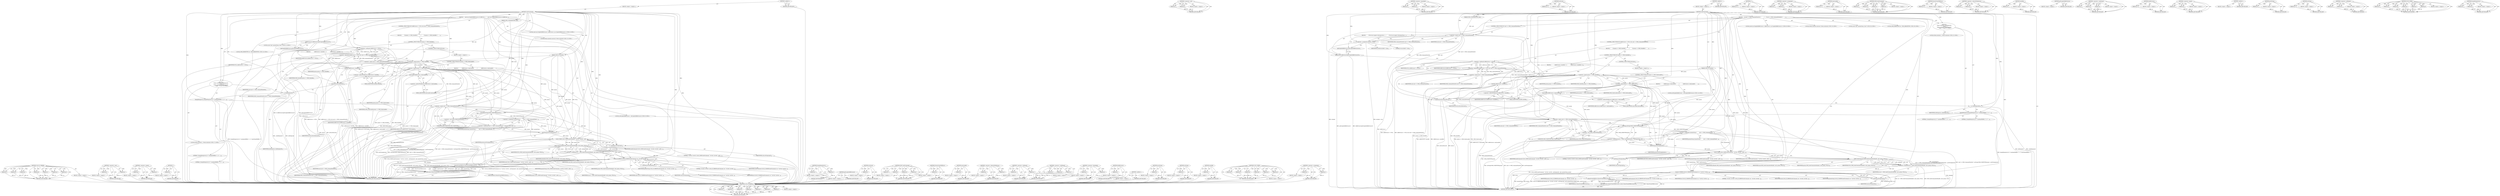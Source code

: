 digraph "bumpDebugLevel_l" {
vulnerable_219 [label=<(METHOD,CLOG_IF_ERROR)>];
vulnerable_220 [label=<(PARAM,p1)>];
vulnerable_221 [label=<(PARAM,p2)>];
vulnerable_222 [label=<(PARAM,p3)>];
vulnerable_223 [label=<(PARAM,p4)>];
vulnerable_224 [label=<(PARAM,p5)>];
vulnerable_225 [label=<(PARAM,p6)>];
vulnerable_226 [label=<(PARAM,p7)>];
vulnerable_227 [label=<(BLOCK,&lt;empty&gt;,&lt;empty&gt;)>];
vulnerable_228 [label=<(METHOD_RETURN,ANY)>];
vulnerable_194 [label=<(METHOD,&lt;operator&gt;.cast)>];
vulnerable_195 [label=<(PARAM,p1)>];
vulnerable_196 [label=<(PARAM,p2)>];
vulnerable_197 [label=<(BLOCK,&lt;empty&gt;,&lt;empty&gt;)>];
vulnerable_198 [label=<(METHOD_RETURN,ANY)>];
vulnerable_148 [label=<(METHOD,&lt;operator&gt;.equals)>];
vulnerable_149 [label=<(PARAM,p1)>];
vulnerable_150 [label=<(PARAM,p2)>];
vulnerable_151 [label=<(BLOCK,&lt;empty&gt;,&lt;empty&gt;)>];
vulnerable_152 [label=<(METHOD_RETURN,ANY)>];
vulnerable_170 [label=<(METHOD,_l)>];
vulnerable_171 [label=<(PARAM,p1)>];
vulnerable_172 [label=<(BLOCK,&lt;empty&gt;,&lt;empty&gt;)>];
vulnerable_173 [label=<(METHOD_RETURN,ANY)>];
vulnerable_6 [label=<(METHOD,&lt;global&gt;)<SUB>1</SUB>>];
vulnerable_7 [label=<(BLOCK,&lt;empty&gt;,&lt;empty&gt;)<SUB>1</SUB>>];
vulnerable_8 [label=<(METHOD,sendCommand)<SUB>1</SUB>>];
vulnerable_9 [label=<(PARAM,OMX_COMMANDTYPE cmd)<SUB>2</SUB>>];
vulnerable_10 [label=<(PARAM,OMX_S32 param)<SUB>2</SUB>>];
vulnerable_11 [label=<(BLOCK,{
    const sp&lt;GraphicBufferSource&gt;&amp; bufferSour...,{
    const sp&lt;GraphicBufferSource&gt;&amp; bufferSour...)<SUB>2</SUB>>];
vulnerable_12 [label="<(LOCAL,const sp&lt;GraphicBufferSource&gt; bufferSource: sp&lt;GraphicBufferSource&gt;)<SUB>3</SUB>>"];
vulnerable_13 [label=<(bufferSource,&amp; bufferSource(getGraphicBufferSource()))<SUB>3</SUB>>];
vulnerable_14 [label=<(getGraphicBufferSource,getGraphicBufferSource())<SUB>3</SUB>>];
vulnerable_15 [label=<(CONTROL_STRUCTURE,IF,if (bufferSource != NULL &amp;&amp; cmd == OMX_CommandStateSet))<SUB>4</SUB>>];
vulnerable_16 [label=<(&lt;operator&gt;.logicalAnd,bufferSource != NULL &amp;&amp; cmd == OMX_CommandStateSet)<SUB>4</SUB>>];
vulnerable_17 [label=<(&lt;operator&gt;.notEquals,bufferSource != NULL)<SUB>4</SUB>>];
vulnerable_18 [label=<(IDENTIFIER,bufferSource,bufferSource != NULL)<SUB>4</SUB>>];
vulnerable_19 [label=<(IDENTIFIER,NULL,bufferSource != NULL)<SUB>4</SUB>>];
vulnerable_20 [label=<(&lt;operator&gt;.equals,cmd == OMX_CommandStateSet)<SUB>4</SUB>>];
vulnerable_21 [label=<(IDENTIFIER,cmd,cmd == OMX_CommandStateSet)<SUB>4</SUB>>];
vulnerable_22 [label=<(IDENTIFIER,OMX_CommandStateSet,cmd == OMX_CommandStateSet)<SUB>4</SUB>>];
vulnerable_23 [label=<(BLOCK,{
         if (param == OMX_StateIdle) {
      ...,{
         if (param == OMX_StateIdle) {
      ...)<SUB>4</SUB>>];
vulnerable_24 [label=<(CONTROL_STRUCTURE,IF,if (param == OMX_StateIdle))<SUB>5</SUB>>];
vulnerable_25 [label=<(&lt;operator&gt;.equals,param == OMX_StateIdle)<SUB>5</SUB>>];
vulnerable_26 [label=<(IDENTIFIER,param,param == OMX_StateIdle)<SUB>5</SUB>>];
vulnerable_27 [label=<(IDENTIFIER,OMX_StateIdle,param == OMX_StateIdle)<SUB>5</SUB>>];
vulnerable_28 [label=<(BLOCK,{
            bufferSource-&gt;omxIdle();
 },{
            bufferSource-&gt;omxIdle();
 })<SUB>5</SUB>>];
vulnerable_29 [label=<(omxIdle,bufferSource-&gt;omxIdle())<SUB>6</SUB>>];
vulnerable_30 [label=<(&lt;operator&gt;.indirectFieldAccess,bufferSource-&gt;omxIdle)<SUB>6</SUB>>];
vulnerable_31 [label=<(IDENTIFIER,bufferSource,bufferSource-&gt;omxIdle())<SUB>6</SUB>>];
vulnerable_32 [label=<(FIELD_IDENTIFIER,omxIdle,omxIdle)<SUB>6</SUB>>];
vulnerable_33 [label=<(CONTROL_STRUCTURE,ELSE,else)<SUB>7</SUB>>];
vulnerable_34 [label=<(BLOCK,&lt;empty&gt;,&lt;empty&gt;)<SUB>7</SUB>>];
vulnerable_35 [label=<(CONTROL_STRUCTURE,IF,if (param == OMX_StateLoaded))<SUB>7</SUB>>];
vulnerable_36 [label=<(&lt;operator&gt;.equals,param == OMX_StateLoaded)<SUB>7</SUB>>];
vulnerable_37 [label=<(IDENTIFIER,param,param == OMX_StateLoaded)<SUB>7</SUB>>];
vulnerable_38 [label=<(IDENTIFIER,OMX_StateLoaded,param == OMX_StateLoaded)<SUB>7</SUB>>];
vulnerable_39 [label=<(BLOCK,{
            bufferSource-&gt;omxLoaded();
      ...,{
            bufferSource-&gt;omxLoaded();
      ...)<SUB>7</SUB>>];
vulnerable_40 [label=<(omxLoaded,bufferSource-&gt;omxLoaded())<SUB>8</SUB>>];
vulnerable_41 [label=<(&lt;operator&gt;.indirectFieldAccess,bufferSource-&gt;omxLoaded)<SUB>8</SUB>>];
vulnerable_42 [label=<(IDENTIFIER,bufferSource,bufferSource-&gt;omxLoaded())<SUB>8</SUB>>];
vulnerable_43 [label=<(FIELD_IDENTIFIER,omxLoaded,omxLoaded)<SUB>8</SUB>>];
vulnerable_44 [label="<(LOCAL,setGraphicBufferSource : setGraphicBufferSource)<SUB>9</SUB>>"];
vulnerable_45 [label="<(LOCAL,Mutex.Autolock autoLock: Mutex.Autolock)<SUB>14</SUB>>"];
vulnerable_46 [label=<(autoLock,autoLock(mLock))<SUB>14</SUB>>];
vulnerable_47 [label=<(IDENTIFIER,mLock,autoLock(mLock))<SUB>14</SUB>>];
vulnerable_48 [label="<(BLOCK,{
 Mutex::Autolock _l(mDebugLock);
        bump...,{
 Mutex::Autolock _l(mDebugLock);
        bump...)<SUB>16</SUB>>"];
vulnerable_49 [label="<(LOCAL,Mutex.Autolock _l: Mutex.Autolock)<SUB>17</SUB>>"];
vulnerable_50 [label=<(_l,_l(mDebugLock))<SUB>17</SUB>>];
vulnerable_51 [label=<(IDENTIFIER,mDebugLock,_l(mDebugLock))<SUB>17</SUB>>];
vulnerable_52 [label=<(bumpDebugLevel_l,bumpDebugLevel_l(2 /* numInputBuffers */, 2 /* ...)<SUB>18</SUB>>];
vulnerable_53 [label=<(LITERAL,2,bumpDebugLevel_l(2 /* numInputBuffers */, 2 /* ...)<SUB>18</SUB>>];
vulnerable_54 [label=<(LITERAL,2,bumpDebugLevel_l(2 /* numInputBuffers */, 2 /* ...)<SUB>18</SUB>>];
vulnerable_55 [label="<(LOCAL,const char* paramString: char*)<SUB>21</SUB>>"];
vulnerable_56 [label=<(&lt;operator&gt;.assignment,*paramString =
        cmd == OMX_CommandStateS...)<SUB>21</SUB>>];
vulnerable_57 [label=<(IDENTIFIER,paramString,*paramString =
        cmd == OMX_CommandStateS...)<SUB>21</SUB>>];
vulnerable_58 [label=<(&lt;operator&gt;.conditional,cmd == OMX_CommandStateSet ? asString((OMX_STAT...)<SUB>22</SUB>>];
vulnerable_59 [label=<(&lt;operator&gt;.equals,cmd == OMX_CommandStateSet)<SUB>22</SUB>>];
vulnerable_60 [label=<(IDENTIFIER,cmd,cmd == OMX_CommandStateSet)<SUB>22</SUB>>];
vulnerable_61 [label=<(IDENTIFIER,OMX_CommandStateSet,cmd == OMX_CommandStateSet)<SUB>22</SUB>>];
vulnerable_62 [label=<(asString,asString((OMX_STATETYPE)param))<SUB>22</SUB>>];
vulnerable_63 [label=<(&lt;operator&gt;.cast,(OMX_STATETYPE)param)<SUB>22</SUB>>];
vulnerable_64 [label=<(UNKNOWN,OMX_STATETYPE,OMX_STATETYPE)<SUB>22</SUB>>];
vulnerable_65 [label=<(IDENTIFIER,param,(OMX_STATETYPE)param)<SUB>22</SUB>>];
vulnerable_66 [label=<(portString,portString(param))<SUB>22</SUB>>];
vulnerable_67 [label=<(IDENTIFIER,param,portString(param))<SUB>22</SUB>>];
vulnerable_68 [label=<(CLOG_STATE,CLOG_STATE(sendCommand, &quot;%s(%d), %s(%d)&quot;, asStr...)<SUB>23</SUB>>];
vulnerable_69 [label=<(IDENTIFIER,sendCommand,CLOG_STATE(sendCommand, &quot;%s(%d), %s(%d)&quot;, asStr...)<SUB>23</SUB>>];
vulnerable_70 [label=<(LITERAL,&quot;%s(%d), %s(%d)&quot;,CLOG_STATE(sendCommand, &quot;%s(%d), %s(%d)&quot;, asStr...)<SUB>23</SUB>>];
vulnerable_71 [label=<(asString,asString(cmd))<SUB>23</SUB>>];
vulnerable_72 [label=<(IDENTIFIER,cmd,asString(cmd))<SUB>23</SUB>>];
vulnerable_73 [label=<(IDENTIFIER,cmd,CLOG_STATE(sendCommand, &quot;%s(%d), %s(%d)&quot;, asStr...)<SUB>23</SUB>>];
vulnerable_74 [label=<(IDENTIFIER,paramString,CLOG_STATE(sendCommand, &quot;%s(%d), %s(%d)&quot;, asStr...)<SUB>23</SUB>>];
vulnerable_75 [label=<(IDENTIFIER,param,CLOG_STATE(sendCommand, &quot;%s(%d), %s(%d)&quot;, asStr...)<SUB>23</SUB>>];
vulnerable_76 [label="<(LOCAL,OMX_ERRORTYPE err: OMX_ERRORTYPE)<SUB>24</SUB>>"];
vulnerable_77 [label=<(&lt;operator&gt;.assignment,err = OMX_SendCommand(mHandle, cmd, param, NULL))<SUB>24</SUB>>];
vulnerable_78 [label=<(IDENTIFIER,err,err = OMX_SendCommand(mHandle, cmd, param, NULL))<SUB>24</SUB>>];
vulnerable_79 [label=<(OMX_SendCommand,OMX_SendCommand(mHandle, cmd, param, NULL))<SUB>24</SUB>>];
vulnerable_80 [label=<(IDENTIFIER,mHandle,OMX_SendCommand(mHandle, cmd, param, NULL))<SUB>24</SUB>>];
vulnerable_81 [label=<(IDENTIFIER,cmd,OMX_SendCommand(mHandle, cmd, param, NULL))<SUB>24</SUB>>];
vulnerable_82 [label=<(IDENTIFIER,param,OMX_SendCommand(mHandle, cmd, param, NULL))<SUB>24</SUB>>];
vulnerable_83 [label=<(IDENTIFIER,NULL,OMX_SendCommand(mHandle, cmd, param, NULL))<SUB>24</SUB>>];
vulnerable_84 [label=<(CLOG_IF_ERROR,CLOG_IF_ERROR(sendCommand, err, &quot;%s(%d), %s(%d)...)<SUB>25</SUB>>];
vulnerable_85 [label=<(IDENTIFIER,sendCommand,CLOG_IF_ERROR(sendCommand, err, &quot;%s(%d), %s(%d)...)<SUB>25</SUB>>];
vulnerable_86 [label=<(IDENTIFIER,err,CLOG_IF_ERROR(sendCommand, err, &quot;%s(%d), %s(%d)...)<SUB>25</SUB>>];
vulnerable_87 [label=<(LITERAL,&quot;%s(%d), %s(%d)&quot;,CLOG_IF_ERROR(sendCommand, err, &quot;%s(%d), %s(%d)...)<SUB>25</SUB>>];
vulnerable_88 [label=<(asString,asString(cmd))<SUB>25</SUB>>];
vulnerable_89 [label=<(IDENTIFIER,cmd,asString(cmd))<SUB>25</SUB>>];
vulnerable_90 [label=<(IDENTIFIER,cmd,CLOG_IF_ERROR(sendCommand, err, &quot;%s(%d), %s(%d)...)<SUB>25</SUB>>];
vulnerable_91 [label=<(IDENTIFIER,paramString,CLOG_IF_ERROR(sendCommand, err, &quot;%s(%d), %s(%d)...)<SUB>25</SUB>>];
vulnerable_92 [label=<(IDENTIFIER,param,CLOG_IF_ERROR(sendCommand, err, &quot;%s(%d), %s(%d)...)<SUB>25</SUB>>];
vulnerable_93 [label=<(RETURN,return StatusFromOMXError(err);,return StatusFromOMXError(err);)<SUB>27</SUB>>];
vulnerable_94 [label=<(StatusFromOMXError,StatusFromOMXError(err))<SUB>27</SUB>>];
vulnerable_95 [label=<(IDENTIFIER,err,StatusFromOMXError(err))<SUB>27</SUB>>];
vulnerable_96 [label=<(METHOD_RETURN,status_t)<SUB>1</SUB>>];
vulnerable_98 [label=<(METHOD_RETURN,ANY)<SUB>1</SUB>>];
vulnerable_174 [label=<(METHOD,bumpDebugLevel_l)>];
vulnerable_175 [label=<(PARAM,p1)>];
vulnerable_176 [label=<(PARAM,p2)>];
vulnerable_177 [label=<(BLOCK,&lt;empty&gt;,&lt;empty&gt;)>];
vulnerable_178 [label=<(METHOD_RETURN,ANY)>];
vulnerable_135 [label=<(METHOD,getGraphicBufferSource)>];
vulnerable_136 [label=<(BLOCK,&lt;empty&gt;,&lt;empty&gt;)>];
vulnerable_137 [label=<(METHOD_RETURN,ANY)>];
vulnerable_166 [label=<(METHOD,autoLock)>];
vulnerable_167 [label=<(PARAM,p1)>];
vulnerable_168 [label=<(BLOCK,&lt;empty&gt;,&lt;empty&gt;)>];
vulnerable_169 [label=<(METHOD_RETURN,ANY)>];
vulnerable_212 [label=<(METHOD,OMX_SendCommand)>];
vulnerable_213 [label=<(PARAM,p1)>];
vulnerable_214 [label=<(PARAM,p2)>];
vulnerable_215 [label=<(PARAM,p3)>];
vulnerable_216 [label=<(PARAM,p4)>];
vulnerable_217 [label=<(BLOCK,&lt;empty&gt;,&lt;empty&gt;)>];
vulnerable_218 [label=<(METHOD_RETURN,ANY)>];
vulnerable_229 [label=<(METHOD,StatusFromOMXError)>];
vulnerable_230 [label=<(PARAM,p1)>];
vulnerable_231 [label=<(BLOCK,&lt;empty&gt;,&lt;empty&gt;)>];
vulnerable_232 [label=<(METHOD_RETURN,ANY)>];
vulnerable_162 [label=<(METHOD,omxLoaded)>];
vulnerable_163 [label=<(PARAM,p1)>];
vulnerable_164 [label=<(BLOCK,&lt;empty&gt;,&lt;empty&gt;)>];
vulnerable_165 [label=<(METHOD_RETURN,ANY)>];
vulnerable_157 [label=<(METHOD,&lt;operator&gt;.indirectFieldAccess)>];
vulnerable_158 [label=<(PARAM,p1)>];
vulnerable_159 [label=<(PARAM,p2)>];
vulnerable_160 [label=<(BLOCK,&lt;empty&gt;,&lt;empty&gt;)>];
vulnerable_161 [label=<(METHOD_RETURN,ANY)>];
vulnerable_143 [label=<(METHOD,&lt;operator&gt;.notEquals)>];
vulnerable_144 [label=<(PARAM,p1)>];
vulnerable_145 [label=<(PARAM,p2)>];
vulnerable_146 [label=<(BLOCK,&lt;empty&gt;,&lt;empty&gt;)>];
vulnerable_147 [label=<(METHOD_RETURN,ANY)>];
vulnerable_184 [label=<(METHOD,&lt;operator&gt;.conditional)>];
vulnerable_185 [label=<(PARAM,p1)>];
vulnerable_186 [label=<(PARAM,p2)>];
vulnerable_187 [label=<(PARAM,p3)>];
vulnerable_188 [label=<(BLOCK,&lt;empty&gt;,&lt;empty&gt;)>];
vulnerable_189 [label=<(METHOD_RETURN,ANY)>];
vulnerable_138 [label=<(METHOD,&lt;operator&gt;.logicalAnd)>];
vulnerable_139 [label=<(PARAM,p1)>];
vulnerable_140 [label=<(PARAM,p2)>];
vulnerable_141 [label=<(BLOCK,&lt;empty&gt;,&lt;empty&gt;)>];
vulnerable_142 [label=<(METHOD_RETURN,ANY)>];
vulnerable_131 [label=<(METHOD,bufferSource)>];
vulnerable_132 [label=<(PARAM,p1)>];
vulnerable_133 [label=<(BLOCK,&lt;empty&gt;,&lt;empty&gt;)>];
vulnerable_134 [label=<(METHOD_RETURN,ANY)>];
vulnerable_125 [label=<(METHOD,&lt;global&gt;)<SUB>1</SUB>>];
vulnerable_126 [label=<(BLOCK,&lt;empty&gt;,&lt;empty&gt;)>];
vulnerable_127 [label=<(METHOD_RETURN,ANY)>];
vulnerable_199 [label=<(METHOD,portString)>];
vulnerable_200 [label=<(PARAM,p1)>];
vulnerable_201 [label=<(BLOCK,&lt;empty&gt;,&lt;empty&gt;)>];
vulnerable_202 [label=<(METHOD_RETURN,ANY)>];
vulnerable_190 [label=<(METHOD,asString)>];
vulnerable_191 [label=<(PARAM,p1)>];
vulnerable_192 [label=<(BLOCK,&lt;empty&gt;,&lt;empty&gt;)>];
vulnerable_193 [label=<(METHOD_RETURN,ANY)>];
vulnerable_153 [label=<(METHOD,omxIdle)>];
vulnerable_154 [label=<(PARAM,p1)>];
vulnerable_155 [label=<(BLOCK,&lt;empty&gt;,&lt;empty&gt;)>];
vulnerable_156 [label=<(METHOD_RETURN,ANY)>];
vulnerable_203 [label=<(METHOD,CLOG_STATE)>];
vulnerable_204 [label=<(PARAM,p1)>];
vulnerable_205 [label=<(PARAM,p2)>];
vulnerable_206 [label=<(PARAM,p3)>];
vulnerable_207 [label=<(PARAM,p4)>];
vulnerable_208 [label=<(PARAM,p5)>];
vulnerable_209 [label=<(PARAM,p6)>];
vulnerable_210 [label=<(BLOCK,&lt;empty&gt;,&lt;empty&gt;)>];
vulnerable_211 [label=<(METHOD_RETURN,ANY)>];
vulnerable_179 [label=<(METHOD,&lt;operator&gt;.assignment)>];
vulnerable_180 [label=<(PARAM,p1)>];
vulnerable_181 [label=<(PARAM,p2)>];
vulnerable_182 [label=<(BLOCK,&lt;empty&gt;,&lt;empty&gt;)>];
vulnerable_183 [label=<(METHOD_RETURN,ANY)>];
fixed_229 [label=<(METHOD,CLOG_IF_ERROR)>];
fixed_230 [label=<(PARAM,p1)>];
fixed_231 [label=<(PARAM,p2)>];
fixed_232 [label=<(PARAM,p3)>];
fixed_233 [label=<(PARAM,p4)>];
fixed_234 [label=<(PARAM,p5)>];
fixed_235 [label=<(PARAM,p6)>];
fixed_236 [label=<(PARAM,p7)>];
fixed_237 [label=<(BLOCK,&lt;empty&gt;,&lt;empty&gt;)>];
fixed_238 [label=<(METHOD_RETURN,ANY)>];
fixed_204 [label=<(METHOD,&lt;operator&gt;.cast)>];
fixed_205 [label=<(PARAM,p1)>];
fixed_206 [label=<(PARAM,p2)>];
fixed_207 [label=<(BLOCK,&lt;empty&gt;,&lt;empty&gt;)>];
fixed_208 [label=<(METHOD_RETURN,ANY)>];
fixed_158 [label=<(METHOD,&lt;operator&gt;.logicalAnd)>];
fixed_159 [label=<(PARAM,p1)>];
fixed_160 [label=<(PARAM,p2)>];
fixed_161 [label=<(BLOCK,&lt;empty&gt;,&lt;empty&gt;)>];
fixed_162 [label=<(METHOD_RETURN,ANY)>];
fixed_181 [label=<(METHOD,autoLock)>];
fixed_182 [label=<(PARAM,p1)>];
fixed_183 [label=<(BLOCK,&lt;empty&gt;,&lt;empty&gt;)>];
fixed_184 [label=<(METHOD_RETURN,ANY)>];
fixed_6 [label=<(METHOD,&lt;global&gt;)<SUB>1</SUB>>];
fixed_7 [label=<(BLOCK,&lt;empty&gt;,&lt;empty&gt;)<SUB>1</SUB>>];
fixed_8 [label=<(METHOD,sendCommand)<SUB>1</SUB>>];
fixed_9 [label=<(PARAM,OMX_COMMANDTYPE cmd)<SUB>2</SUB>>];
fixed_10 [label=<(PARAM,OMX_S32 param)<SUB>2</SUB>>];
fixed_11 [label=<(BLOCK,{
    if (cmd == OMX_CommandStateSet) {
       ...,{
    if (cmd == OMX_CommandStateSet) {
       ...)<SUB>2</SUB>>];
fixed_12 [label=<(CONTROL_STRUCTURE,IF,if (cmd == OMX_CommandStateSet))<SUB>3</SUB>>];
fixed_13 [label=<(&lt;operator&gt;.equals,cmd == OMX_CommandStateSet)<SUB>3</SUB>>];
fixed_14 [label=<(IDENTIFIER,cmd,cmd == OMX_CommandStateSet)<SUB>3</SUB>>];
fixed_15 [label=<(IDENTIFIER,OMX_CommandStateSet,cmd == OMX_CommandStateSet)<SUB>3</SUB>>];
fixed_16 [label=<(BLOCK,{
        // We do not support returning from u...,{
        // We do not support returning from u...)<SUB>3</SUB>>];
fixed_17 [label=<(&lt;operator&gt;.assignment,mSailed = true)<SUB>6</SUB>>];
fixed_18 [label=<(IDENTIFIER,mSailed,mSailed = true)<SUB>6</SUB>>];
fixed_19 [label=<(LITERAL,true,mSailed = true)<SUB>6</SUB>>];
fixed_20 [label="<(LOCAL,const sp&lt;GraphicBufferSource&gt; bufferSource: sp&lt;GraphicBufferSource&gt;)<SUB>8</SUB>>"];
fixed_21 [label=<(bufferSource,bufferSource(getGraphicBufferSource()))<SUB>8</SUB>>];
fixed_22 [label=<(getGraphicBufferSource,getGraphicBufferSource())<SUB>8</SUB>>];
fixed_23 [label=<(CONTROL_STRUCTURE,IF,if (bufferSource != NULL &amp;&amp; cmd == OMX_CommandStateSet))<SUB>9</SUB>>];
fixed_24 [label=<(&lt;operator&gt;.logicalAnd,bufferSource != NULL &amp;&amp; cmd == OMX_CommandStateSet)<SUB>9</SUB>>];
fixed_25 [label=<(&lt;operator&gt;.notEquals,bufferSource != NULL)<SUB>9</SUB>>];
fixed_26 [label=<(IDENTIFIER,bufferSource,bufferSource != NULL)<SUB>9</SUB>>];
fixed_27 [label=<(IDENTIFIER,NULL,bufferSource != NULL)<SUB>9</SUB>>];
fixed_28 [label=<(&lt;operator&gt;.equals,cmd == OMX_CommandStateSet)<SUB>9</SUB>>];
fixed_29 [label=<(IDENTIFIER,cmd,cmd == OMX_CommandStateSet)<SUB>9</SUB>>];
fixed_30 [label=<(IDENTIFIER,OMX_CommandStateSet,cmd == OMX_CommandStateSet)<SUB>9</SUB>>];
fixed_31 [label=<(BLOCK,{
         if (param == OMX_StateIdle) {
      ...,{
         if (param == OMX_StateIdle) {
      ...)<SUB>9</SUB>>];
fixed_32 [label=<(CONTROL_STRUCTURE,IF,if (param == OMX_StateIdle))<SUB>10</SUB>>];
fixed_33 [label=<(&lt;operator&gt;.equals,param == OMX_StateIdle)<SUB>10</SUB>>];
fixed_34 [label=<(IDENTIFIER,param,param == OMX_StateIdle)<SUB>10</SUB>>];
fixed_35 [label=<(IDENTIFIER,OMX_StateIdle,param == OMX_StateIdle)<SUB>10</SUB>>];
fixed_36 [label=<(BLOCK,{
            bufferSource-&gt;omxIdle();
 },{
            bufferSource-&gt;omxIdle();
 })<SUB>10</SUB>>];
fixed_37 [label=<(omxIdle,bufferSource-&gt;omxIdle())<SUB>11</SUB>>];
fixed_38 [label=<(&lt;operator&gt;.indirectFieldAccess,bufferSource-&gt;omxIdle)<SUB>11</SUB>>];
fixed_39 [label=<(IDENTIFIER,bufferSource,bufferSource-&gt;omxIdle())<SUB>11</SUB>>];
fixed_40 [label=<(FIELD_IDENTIFIER,omxIdle,omxIdle)<SUB>11</SUB>>];
fixed_41 [label=<(CONTROL_STRUCTURE,ELSE,else)<SUB>12</SUB>>];
fixed_42 [label=<(BLOCK,&lt;empty&gt;,&lt;empty&gt;)<SUB>12</SUB>>];
fixed_43 [label=<(CONTROL_STRUCTURE,IF,if (param == OMX_StateLoaded))<SUB>12</SUB>>];
fixed_44 [label=<(&lt;operator&gt;.equals,param == OMX_StateLoaded)<SUB>12</SUB>>];
fixed_45 [label=<(IDENTIFIER,param,param == OMX_StateLoaded)<SUB>12</SUB>>];
fixed_46 [label=<(IDENTIFIER,OMX_StateLoaded,param == OMX_StateLoaded)<SUB>12</SUB>>];
fixed_47 [label=<(BLOCK,{
            bufferSource-&gt;omxLoaded();
      ...,{
            bufferSource-&gt;omxLoaded();
      ...)<SUB>12</SUB>>];
fixed_48 [label=<(omxLoaded,bufferSource-&gt;omxLoaded())<SUB>13</SUB>>];
fixed_49 [label=<(&lt;operator&gt;.indirectFieldAccess,bufferSource-&gt;omxLoaded)<SUB>13</SUB>>];
fixed_50 [label=<(IDENTIFIER,bufferSource,bufferSource-&gt;omxLoaded())<SUB>13</SUB>>];
fixed_51 [label=<(FIELD_IDENTIFIER,omxLoaded,omxLoaded)<SUB>13</SUB>>];
fixed_52 [label="<(LOCAL,setGraphicBufferSource : setGraphicBufferSource)<SUB>14</SUB>>"];
fixed_53 [label="<(LOCAL,Mutex.Autolock autoLock: Mutex.Autolock)<SUB>19</SUB>>"];
fixed_54 [label=<(autoLock,autoLock(mLock))<SUB>19</SUB>>];
fixed_55 [label=<(IDENTIFIER,mLock,autoLock(mLock))<SUB>19</SUB>>];
fixed_56 [label="<(BLOCK,{
 Mutex::Autolock _l(mDebugLock);
        bump...,{
 Mutex::Autolock _l(mDebugLock);
        bump...)<SUB>21</SUB>>"];
fixed_57 [label="<(LOCAL,Mutex.Autolock _l: Mutex.Autolock)<SUB>22</SUB>>"];
fixed_58 [label=<(_l,_l(mDebugLock))<SUB>22</SUB>>];
fixed_59 [label=<(IDENTIFIER,mDebugLock,_l(mDebugLock))<SUB>22</SUB>>];
fixed_60 [label=<(bumpDebugLevel_l,bumpDebugLevel_l(2 /* numInputBuffers */, 2 /* ...)<SUB>23</SUB>>];
fixed_61 [label=<(LITERAL,2,bumpDebugLevel_l(2 /* numInputBuffers */, 2 /* ...)<SUB>23</SUB>>];
fixed_62 [label=<(LITERAL,2,bumpDebugLevel_l(2 /* numInputBuffers */, 2 /* ...)<SUB>23</SUB>>];
fixed_63 [label="<(LOCAL,const char* paramString: char*)<SUB>26</SUB>>"];
fixed_64 [label=<(&lt;operator&gt;.assignment,*paramString =
        cmd == OMX_CommandStateS...)<SUB>26</SUB>>];
fixed_65 [label=<(IDENTIFIER,paramString,*paramString =
        cmd == OMX_CommandStateS...)<SUB>26</SUB>>];
fixed_66 [label=<(&lt;operator&gt;.conditional,cmd == OMX_CommandStateSet ? asString((OMX_STAT...)<SUB>27</SUB>>];
fixed_67 [label=<(&lt;operator&gt;.equals,cmd == OMX_CommandStateSet)<SUB>27</SUB>>];
fixed_68 [label=<(IDENTIFIER,cmd,cmd == OMX_CommandStateSet)<SUB>27</SUB>>];
fixed_69 [label=<(IDENTIFIER,OMX_CommandStateSet,cmd == OMX_CommandStateSet)<SUB>27</SUB>>];
fixed_70 [label=<(asString,asString((OMX_STATETYPE)param))<SUB>27</SUB>>];
fixed_71 [label=<(&lt;operator&gt;.cast,(OMX_STATETYPE)param)<SUB>27</SUB>>];
fixed_72 [label=<(UNKNOWN,OMX_STATETYPE,OMX_STATETYPE)<SUB>27</SUB>>];
fixed_73 [label=<(IDENTIFIER,param,(OMX_STATETYPE)param)<SUB>27</SUB>>];
fixed_74 [label=<(portString,portString(param))<SUB>27</SUB>>];
fixed_75 [label=<(IDENTIFIER,param,portString(param))<SUB>27</SUB>>];
fixed_76 [label=<(CLOG_STATE,CLOG_STATE(sendCommand, &quot;%s(%d), %s(%d)&quot;, asStr...)<SUB>28</SUB>>];
fixed_77 [label=<(IDENTIFIER,sendCommand,CLOG_STATE(sendCommand, &quot;%s(%d), %s(%d)&quot;, asStr...)<SUB>28</SUB>>];
fixed_78 [label=<(LITERAL,&quot;%s(%d), %s(%d)&quot;,CLOG_STATE(sendCommand, &quot;%s(%d), %s(%d)&quot;, asStr...)<SUB>28</SUB>>];
fixed_79 [label=<(asString,asString(cmd))<SUB>28</SUB>>];
fixed_80 [label=<(IDENTIFIER,cmd,asString(cmd))<SUB>28</SUB>>];
fixed_81 [label=<(IDENTIFIER,cmd,CLOG_STATE(sendCommand, &quot;%s(%d), %s(%d)&quot;, asStr...)<SUB>28</SUB>>];
fixed_82 [label=<(IDENTIFIER,paramString,CLOG_STATE(sendCommand, &quot;%s(%d), %s(%d)&quot;, asStr...)<SUB>28</SUB>>];
fixed_83 [label=<(IDENTIFIER,param,CLOG_STATE(sendCommand, &quot;%s(%d), %s(%d)&quot;, asStr...)<SUB>28</SUB>>];
fixed_84 [label="<(LOCAL,OMX_ERRORTYPE err: OMX_ERRORTYPE)<SUB>29</SUB>>"];
fixed_85 [label=<(&lt;operator&gt;.assignment,err = OMX_SendCommand(mHandle, cmd, param, NULL))<SUB>29</SUB>>];
fixed_86 [label=<(IDENTIFIER,err,err = OMX_SendCommand(mHandle, cmd, param, NULL))<SUB>29</SUB>>];
fixed_87 [label=<(OMX_SendCommand,OMX_SendCommand(mHandle, cmd, param, NULL))<SUB>29</SUB>>];
fixed_88 [label=<(IDENTIFIER,mHandle,OMX_SendCommand(mHandle, cmd, param, NULL))<SUB>29</SUB>>];
fixed_89 [label=<(IDENTIFIER,cmd,OMX_SendCommand(mHandle, cmd, param, NULL))<SUB>29</SUB>>];
fixed_90 [label=<(IDENTIFIER,param,OMX_SendCommand(mHandle, cmd, param, NULL))<SUB>29</SUB>>];
fixed_91 [label=<(IDENTIFIER,NULL,OMX_SendCommand(mHandle, cmd, param, NULL))<SUB>29</SUB>>];
fixed_92 [label=<(CLOG_IF_ERROR,CLOG_IF_ERROR(sendCommand, err, &quot;%s(%d), %s(%d)...)<SUB>30</SUB>>];
fixed_93 [label=<(IDENTIFIER,sendCommand,CLOG_IF_ERROR(sendCommand, err, &quot;%s(%d), %s(%d)...)<SUB>30</SUB>>];
fixed_94 [label=<(IDENTIFIER,err,CLOG_IF_ERROR(sendCommand, err, &quot;%s(%d), %s(%d)...)<SUB>30</SUB>>];
fixed_95 [label=<(LITERAL,&quot;%s(%d), %s(%d)&quot;,CLOG_IF_ERROR(sendCommand, err, &quot;%s(%d), %s(%d)...)<SUB>30</SUB>>];
fixed_96 [label=<(asString,asString(cmd))<SUB>30</SUB>>];
fixed_97 [label=<(IDENTIFIER,cmd,asString(cmd))<SUB>30</SUB>>];
fixed_98 [label=<(IDENTIFIER,cmd,CLOG_IF_ERROR(sendCommand, err, &quot;%s(%d), %s(%d)...)<SUB>30</SUB>>];
fixed_99 [label=<(IDENTIFIER,paramString,CLOG_IF_ERROR(sendCommand, err, &quot;%s(%d), %s(%d)...)<SUB>30</SUB>>];
fixed_100 [label=<(IDENTIFIER,param,CLOG_IF_ERROR(sendCommand, err, &quot;%s(%d), %s(%d)...)<SUB>30</SUB>>];
fixed_101 [label=<(RETURN,return StatusFromOMXError(err);,return StatusFromOMXError(err);)<SUB>32</SUB>>];
fixed_102 [label=<(StatusFromOMXError,StatusFromOMXError(err))<SUB>32</SUB>>];
fixed_103 [label=<(IDENTIFIER,err,StatusFromOMXError(err))<SUB>32</SUB>>];
fixed_104 [label=<(METHOD_RETURN,status_t)<SUB>1</SUB>>];
fixed_106 [label=<(METHOD_RETURN,ANY)<SUB>1</SUB>>];
fixed_185 [label=<(METHOD,_l)>];
fixed_186 [label=<(PARAM,p1)>];
fixed_187 [label=<(BLOCK,&lt;empty&gt;,&lt;empty&gt;)>];
fixed_188 [label=<(METHOD_RETURN,ANY)>];
fixed_146 [label=<(METHOD,&lt;operator&gt;.assignment)>];
fixed_147 [label=<(PARAM,p1)>];
fixed_148 [label=<(PARAM,p2)>];
fixed_149 [label=<(BLOCK,&lt;empty&gt;,&lt;empty&gt;)>];
fixed_150 [label=<(METHOD_RETURN,ANY)>];
fixed_177 [label=<(METHOD,omxLoaded)>];
fixed_178 [label=<(PARAM,p1)>];
fixed_179 [label=<(BLOCK,&lt;empty&gt;,&lt;empty&gt;)>];
fixed_180 [label=<(METHOD_RETURN,ANY)>];
fixed_222 [label=<(METHOD,OMX_SendCommand)>];
fixed_223 [label=<(PARAM,p1)>];
fixed_224 [label=<(PARAM,p2)>];
fixed_225 [label=<(PARAM,p3)>];
fixed_226 [label=<(PARAM,p4)>];
fixed_227 [label=<(BLOCK,&lt;empty&gt;,&lt;empty&gt;)>];
fixed_228 [label=<(METHOD_RETURN,ANY)>];
fixed_239 [label=<(METHOD,StatusFromOMXError)>];
fixed_240 [label=<(PARAM,p1)>];
fixed_241 [label=<(BLOCK,&lt;empty&gt;,&lt;empty&gt;)>];
fixed_242 [label=<(METHOD_RETURN,ANY)>];
fixed_172 [label=<(METHOD,&lt;operator&gt;.indirectFieldAccess)>];
fixed_173 [label=<(PARAM,p1)>];
fixed_174 [label=<(PARAM,p2)>];
fixed_175 [label=<(BLOCK,&lt;empty&gt;,&lt;empty&gt;)>];
fixed_176 [label=<(METHOD_RETURN,ANY)>];
fixed_168 [label=<(METHOD,omxIdle)>];
fixed_169 [label=<(PARAM,p1)>];
fixed_170 [label=<(BLOCK,&lt;empty&gt;,&lt;empty&gt;)>];
fixed_171 [label=<(METHOD_RETURN,ANY)>];
fixed_155 [label=<(METHOD,getGraphicBufferSource)>];
fixed_156 [label=<(BLOCK,&lt;empty&gt;,&lt;empty&gt;)>];
fixed_157 [label=<(METHOD_RETURN,ANY)>];
fixed_194 [label=<(METHOD,&lt;operator&gt;.conditional)>];
fixed_195 [label=<(PARAM,p1)>];
fixed_196 [label=<(PARAM,p2)>];
fixed_197 [label=<(PARAM,p3)>];
fixed_198 [label=<(BLOCK,&lt;empty&gt;,&lt;empty&gt;)>];
fixed_199 [label=<(METHOD_RETURN,ANY)>];
fixed_151 [label=<(METHOD,bufferSource)>];
fixed_152 [label=<(PARAM,p1)>];
fixed_153 [label=<(BLOCK,&lt;empty&gt;,&lt;empty&gt;)>];
fixed_154 [label=<(METHOD_RETURN,ANY)>];
fixed_141 [label=<(METHOD,&lt;operator&gt;.equals)>];
fixed_142 [label=<(PARAM,p1)>];
fixed_143 [label=<(PARAM,p2)>];
fixed_144 [label=<(BLOCK,&lt;empty&gt;,&lt;empty&gt;)>];
fixed_145 [label=<(METHOD_RETURN,ANY)>];
fixed_135 [label=<(METHOD,&lt;global&gt;)<SUB>1</SUB>>];
fixed_136 [label=<(BLOCK,&lt;empty&gt;,&lt;empty&gt;)>];
fixed_137 [label=<(METHOD_RETURN,ANY)>];
fixed_209 [label=<(METHOD,portString)>];
fixed_210 [label=<(PARAM,p1)>];
fixed_211 [label=<(BLOCK,&lt;empty&gt;,&lt;empty&gt;)>];
fixed_212 [label=<(METHOD_RETURN,ANY)>];
fixed_200 [label=<(METHOD,asString)>];
fixed_201 [label=<(PARAM,p1)>];
fixed_202 [label=<(BLOCK,&lt;empty&gt;,&lt;empty&gt;)>];
fixed_203 [label=<(METHOD_RETURN,ANY)>];
fixed_163 [label=<(METHOD,&lt;operator&gt;.notEquals)>];
fixed_164 [label=<(PARAM,p1)>];
fixed_165 [label=<(PARAM,p2)>];
fixed_166 [label=<(BLOCK,&lt;empty&gt;,&lt;empty&gt;)>];
fixed_167 [label=<(METHOD_RETURN,ANY)>];
fixed_213 [label=<(METHOD,CLOG_STATE)>];
fixed_214 [label=<(PARAM,p1)>];
fixed_215 [label=<(PARAM,p2)>];
fixed_216 [label=<(PARAM,p3)>];
fixed_217 [label=<(PARAM,p4)>];
fixed_218 [label=<(PARAM,p5)>];
fixed_219 [label=<(PARAM,p6)>];
fixed_220 [label=<(BLOCK,&lt;empty&gt;,&lt;empty&gt;)>];
fixed_221 [label=<(METHOD_RETURN,ANY)>];
fixed_189 [label=<(METHOD,bumpDebugLevel_l)>];
fixed_190 [label=<(PARAM,p1)>];
fixed_191 [label=<(PARAM,p2)>];
fixed_192 [label=<(BLOCK,&lt;empty&gt;,&lt;empty&gt;)>];
fixed_193 [label=<(METHOD_RETURN,ANY)>];
vulnerable_219 -> vulnerable_220  [key=0, label="AST: "];
vulnerable_219 -> vulnerable_220  [key=1, label="DDG: "];
vulnerable_219 -> vulnerable_227  [key=0, label="AST: "];
vulnerable_219 -> vulnerable_221  [key=0, label="AST: "];
vulnerable_219 -> vulnerable_221  [key=1, label="DDG: "];
vulnerable_219 -> vulnerable_228  [key=0, label="AST: "];
vulnerable_219 -> vulnerable_228  [key=1, label="CFG: "];
vulnerable_219 -> vulnerable_222  [key=0, label="AST: "];
vulnerable_219 -> vulnerable_222  [key=1, label="DDG: "];
vulnerable_219 -> vulnerable_223  [key=0, label="AST: "];
vulnerable_219 -> vulnerable_223  [key=1, label="DDG: "];
vulnerable_219 -> vulnerable_224  [key=0, label="AST: "];
vulnerable_219 -> vulnerable_224  [key=1, label="DDG: "];
vulnerable_219 -> vulnerable_225  [key=0, label="AST: "];
vulnerable_219 -> vulnerable_225  [key=1, label="DDG: "];
vulnerable_219 -> vulnerable_226  [key=0, label="AST: "];
vulnerable_219 -> vulnerable_226  [key=1, label="DDG: "];
vulnerable_220 -> vulnerable_228  [key=0, label="DDG: p1"];
vulnerable_221 -> vulnerable_228  [key=0, label="DDG: p2"];
vulnerable_222 -> vulnerable_228  [key=0, label="DDG: p3"];
vulnerable_223 -> vulnerable_228  [key=0, label="DDG: p4"];
vulnerable_224 -> vulnerable_228  [key=0, label="DDG: p5"];
vulnerable_225 -> vulnerable_228  [key=0, label="DDG: p6"];
vulnerable_226 -> vulnerable_228  [key=0, label="DDG: p7"];
vulnerable_227 -> fixed_229  [key=0];
vulnerable_228 -> fixed_229  [key=0];
vulnerable_194 -> vulnerable_195  [key=0, label="AST: "];
vulnerable_194 -> vulnerable_195  [key=1, label="DDG: "];
vulnerable_194 -> vulnerable_197  [key=0, label="AST: "];
vulnerable_194 -> vulnerable_196  [key=0, label="AST: "];
vulnerable_194 -> vulnerable_196  [key=1, label="DDG: "];
vulnerable_194 -> vulnerable_198  [key=0, label="AST: "];
vulnerable_194 -> vulnerable_198  [key=1, label="CFG: "];
vulnerable_195 -> vulnerable_198  [key=0, label="DDG: p1"];
vulnerable_196 -> vulnerable_198  [key=0, label="DDG: p2"];
vulnerable_197 -> fixed_229  [key=0];
vulnerable_198 -> fixed_229  [key=0];
vulnerable_148 -> vulnerable_149  [key=0, label="AST: "];
vulnerable_148 -> vulnerable_149  [key=1, label="DDG: "];
vulnerable_148 -> vulnerable_151  [key=0, label="AST: "];
vulnerable_148 -> vulnerable_150  [key=0, label="AST: "];
vulnerable_148 -> vulnerable_150  [key=1, label="DDG: "];
vulnerable_148 -> vulnerable_152  [key=0, label="AST: "];
vulnerable_148 -> vulnerable_152  [key=1, label="CFG: "];
vulnerable_149 -> vulnerable_152  [key=0, label="DDG: p1"];
vulnerable_150 -> vulnerable_152  [key=0, label="DDG: p2"];
vulnerable_151 -> fixed_229  [key=0];
vulnerable_152 -> fixed_229  [key=0];
vulnerable_170 -> vulnerable_171  [key=0, label="AST: "];
vulnerable_170 -> vulnerable_171  [key=1, label="DDG: "];
vulnerable_170 -> vulnerable_172  [key=0, label="AST: "];
vulnerable_170 -> vulnerable_173  [key=0, label="AST: "];
vulnerable_170 -> vulnerable_173  [key=1, label="CFG: "];
vulnerable_171 -> vulnerable_173  [key=0, label="DDG: p1"];
vulnerable_172 -> fixed_229  [key=0];
vulnerable_173 -> fixed_229  [key=0];
vulnerable_6 -> vulnerable_7  [key=0, label="AST: "];
vulnerable_6 -> vulnerable_98  [key=0, label="AST: "];
vulnerable_6 -> vulnerable_98  [key=1, label="CFG: "];
vulnerable_7 -> vulnerable_8  [key=0, label="AST: "];
vulnerable_8 -> vulnerable_9  [key=0, label="AST: "];
vulnerable_8 -> vulnerable_9  [key=1, label="DDG: "];
vulnerable_8 -> vulnerable_10  [key=0, label="AST: "];
vulnerable_8 -> vulnerable_10  [key=1, label="DDG: "];
vulnerable_8 -> vulnerable_11  [key=0, label="AST: "];
vulnerable_8 -> vulnerable_96  [key=0, label="AST: "];
vulnerable_8 -> vulnerable_14  [key=0, label="CFG: "];
vulnerable_8 -> vulnerable_48  [key=0, label="DDG: "];
vulnerable_8 -> vulnerable_13  [key=0, label="DDG: "];
vulnerable_8 -> vulnerable_46  [key=0, label="DDG: "];
vulnerable_8 -> vulnerable_68  [key=0, label="DDG: "];
vulnerable_8 -> vulnerable_84  [key=0, label="DDG: "];
vulnerable_8 -> vulnerable_50  [key=0, label="DDG: "];
vulnerable_8 -> vulnerable_52  [key=0, label="DDG: "];
vulnerable_8 -> vulnerable_71  [key=0, label="DDG: "];
vulnerable_8 -> vulnerable_79  [key=0, label="DDG: "];
vulnerable_8 -> vulnerable_88  [key=0, label="DDG: "];
vulnerable_8 -> vulnerable_94  [key=0, label="DDG: "];
vulnerable_8 -> vulnerable_17  [key=0, label="DDG: "];
vulnerable_8 -> vulnerable_20  [key=0, label="DDG: "];
vulnerable_8 -> vulnerable_59  [key=0, label="DDG: "];
vulnerable_8 -> vulnerable_62  [key=0, label="DDG: "];
vulnerable_8 -> vulnerable_66  [key=0, label="DDG: "];
vulnerable_8 -> vulnerable_25  [key=0, label="DDG: "];
vulnerable_8 -> vulnerable_63  [key=0, label="DDG: "];
vulnerable_8 -> vulnerable_36  [key=0, label="DDG: "];
vulnerable_9 -> vulnerable_20  [key=0, label="DDG: cmd"];
vulnerable_9 -> vulnerable_59  [key=0, label="DDG: cmd"];
vulnerable_10 -> vulnerable_68  [key=0, label="DDG: param"];
vulnerable_10 -> vulnerable_62  [key=0, label="DDG: param"];
vulnerable_10 -> vulnerable_66  [key=0, label="DDG: param"];
vulnerable_10 -> vulnerable_25  [key=0, label="DDG: param"];
vulnerable_10 -> vulnerable_63  [key=0, label="DDG: param"];
vulnerable_11 -> vulnerable_12  [key=0, label="AST: "];
vulnerable_11 -> vulnerable_13  [key=0, label="AST: "];
vulnerable_11 -> vulnerable_15  [key=0, label="AST: "];
vulnerable_11 -> vulnerable_45  [key=0, label="AST: "];
vulnerable_11 -> vulnerable_46  [key=0, label="AST: "];
vulnerable_11 -> vulnerable_48  [key=0, label="AST: "];
vulnerable_11 -> vulnerable_55  [key=0, label="AST: "];
vulnerable_11 -> vulnerable_56  [key=0, label="AST: "];
vulnerable_11 -> vulnerable_68  [key=0, label="AST: "];
vulnerable_11 -> vulnerable_76  [key=0, label="AST: "];
vulnerable_11 -> vulnerable_77  [key=0, label="AST: "];
vulnerable_11 -> vulnerable_84  [key=0, label="AST: "];
vulnerable_11 -> vulnerable_93  [key=0, label="AST: "];
vulnerable_12 -> fixed_229  [key=0];
vulnerable_13 -> vulnerable_14  [key=0, label="AST: "];
vulnerable_13 -> vulnerable_17  [key=0, label="CFG: "];
vulnerable_13 -> vulnerable_96  [key=0, label="DDG: getGraphicBufferSource()"];
vulnerable_13 -> vulnerable_96  [key=1, label="DDG: &amp; bufferSource(getGraphicBufferSource())"];
vulnerable_14 -> vulnerable_13  [key=0, label="CFG: "];
vulnerable_15 -> vulnerable_16  [key=0, label="AST: "];
vulnerable_15 -> vulnerable_23  [key=0, label="AST: "];
vulnerable_16 -> vulnerable_17  [key=0, label="AST: "];
vulnerable_16 -> vulnerable_20  [key=0, label="AST: "];
vulnerable_16 -> vulnerable_25  [key=0, label="CFG: "];
vulnerable_16 -> vulnerable_25  [key=1, label="CDG: "];
vulnerable_16 -> vulnerable_46  [key=0, label="CFG: "];
vulnerable_16 -> vulnerable_96  [key=0, label="DDG: bufferSource != NULL"];
vulnerable_16 -> vulnerable_96  [key=1, label="DDG: bufferSource != NULL &amp;&amp; cmd == OMX_CommandStateSet"];
vulnerable_17 -> vulnerable_18  [key=0, label="AST: "];
vulnerable_17 -> vulnerable_19  [key=0, label="AST: "];
vulnerable_17 -> vulnerable_16  [key=0, label="CFG: "];
vulnerable_17 -> vulnerable_16  [key=1, label="DDG: bufferSource"];
vulnerable_17 -> vulnerable_16  [key=2, label="DDG: NULL"];
vulnerable_17 -> vulnerable_20  [key=0, label="CFG: "];
vulnerable_17 -> vulnerable_20  [key=1, label="CDG: "];
vulnerable_17 -> vulnerable_96  [key=0, label="DDG: bufferSource"];
vulnerable_17 -> vulnerable_79  [key=0, label="DDG: NULL"];
vulnerable_17 -> vulnerable_29  [key=0, label="DDG: bufferSource"];
vulnerable_17 -> vulnerable_40  [key=0, label="DDG: bufferSource"];
vulnerable_18 -> fixed_229  [key=0];
vulnerable_19 -> fixed_229  [key=0];
vulnerable_20 -> vulnerable_21  [key=0, label="AST: "];
vulnerable_20 -> vulnerable_22  [key=0, label="AST: "];
vulnerable_20 -> vulnerable_16  [key=0, label="CFG: "];
vulnerable_20 -> vulnerable_16  [key=1, label="DDG: cmd"];
vulnerable_20 -> vulnerable_16  [key=2, label="DDG: OMX_CommandStateSet"];
vulnerable_20 -> vulnerable_59  [key=0, label="DDG: cmd"];
vulnerable_20 -> vulnerable_59  [key=1, label="DDG: OMX_CommandStateSet"];
vulnerable_21 -> fixed_229  [key=0];
vulnerable_22 -> fixed_229  [key=0];
vulnerable_23 -> vulnerable_24  [key=0, label="AST: "];
vulnerable_24 -> vulnerable_25  [key=0, label="AST: "];
vulnerable_24 -> vulnerable_28  [key=0, label="AST: "];
vulnerable_24 -> vulnerable_33  [key=0, label="AST: "];
vulnerable_25 -> vulnerable_26  [key=0, label="AST: "];
vulnerable_25 -> vulnerable_27  [key=0, label="AST: "];
vulnerable_25 -> vulnerable_32  [key=0, label="CFG: "];
vulnerable_25 -> vulnerable_32  [key=1, label="CDG: "];
vulnerable_25 -> vulnerable_36  [key=0, label="CFG: "];
vulnerable_25 -> vulnerable_36  [key=1, label="DDG: param"];
vulnerable_25 -> vulnerable_36  [key=2, label="CDG: "];
vulnerable_25 -> vulnerable_96  [key=0, label="DDG: param == OMX_StateIdle"];
vulnerable_25 -> vulnerable_96  [key=1, label="DDG: OMX_StateIdle"];
vulnerable_25 -> vulnerable_68  [key=0, label="DDG: param"];
vulnerable_25 -> vulnerable_62  [key=0, label="DDG: param"];
vulnerable_25 -> vulnerable_66  [key=0, label="DDG: param"];
vulnerable_25 -> vulnerable_63  [key=0, label="DDG: param"];
vulnerable_25 -> vulnerable_30  [key=0, label="CDG: "];
vulnerable_25 -> vulnerable_29  [key=0, label="CDG: "];
vulnerable_26 -> fixed_229  [key=0];
vulnerable_27 -> fixed_229  [key=0];
vulnerable_28 -> vulnerable_29  [key=0, label="AST: "];
vulnerable_29 -> vulnerable_30  [key=0, label="AST: "];
vulnerable_29 -> vulnerable_46  [key=0, label="CFG: "];
vulnerable_29 -> vulnerable_96  [key=0, label="DDG: bufferSource-&gt;omxIdle"];
vulnerable_29 -> vulnerable_96  [key=1, label="DDG: bufferSource-&gt;omxIdle()"];
vulnerable_30 -> vulnerable_31  [key=0, label="AST: "];
vulnerable_30 -> vulnerable_32  [key=0, label="AST: "];
vulnerable_30 -> vulnerable_29  [key=0, label="CFG: "];
vulnerable_31 -> fixed_229  [key=0];
vulnerable_32 -> vulnerable_30  [key=0, label="CFG: "];
vulnerable_33 -> vulnerable_34  [key=0, label="AST: "];
vulnerable_34 -> vulnerable_35  [key=0, label="AST: "];
vulnerable_35 -> vulnerable_36  [key=0, label="AST: "];
vulnerable_35 -> vulnerable_39  [key=0, label="AST: "];
vulnerable_36 -> vulnerable_37  [key=0, label="AST: "];
vulnerable_36 -> vulnerable_38  [key=0, label="AST: "];
vulnerable_36 -> vulnerable_43  [key=0, label="CFG: "];
vulnerable_36 -> vulnerable_43  [key=1, label="CDG: "];
vulnerable_36 -> vulnerable_46  [key=0, label="CFG: "];
vulnerable_36 -> vulnerable_96  [key=0, label="DDG: param == OMX_StateLoaded"];
vulnerable_36 -> vulnerable_96  [key=1, label="DDG: OMX_StateLoaded"];
vulnerable_36 -> vulnerable_68  [key=0, label="DDG: param"];
vulnerable_36 -> vulnerable_62  [key=0, label="DDG: param"];
vulnerable_36 -> vulnerable_66  [key=0, label="DDG: param"];
vulnerable_36 -> vulnerable_63  [key=0, label="DDG: param"];
vulnerable_36 -> vulnerable_40  [key=0, label="CDG: "];
vulnerable_36 -> vulnerable_41  [key=0, label="CDG: "];
vulnerable_37 -> fixed_229  [key=0];
vulnerable_38 -> fixed_229  [key=0];
vulnerable_39 -> vulnerable_40  [key=0, label="AST: "];
vulnerable_39 -> vulnerable_44  [key=0, label="AST: "];
vulnerable_40 -> vulnerable_41  [key=0, label="AST: "];
vulnerable_40 -> vulnerable_46  [key=0, label="CFG: "];
vulnerable_40 -> vulnerable_96  [key=0, label="DDG: bufferSource-&gt;omxLoaded"];
vulnerable_40 -> vulnerable_96  [key=1, label="DDG: bufferSource-&gt;omxLoaded()"];
vulnerable_41 -> vulnerable_42  [key=0, label="AST: "];
vulnerable_41 -> vulnerable_43  [key=0, label="AST: "];
vulnerable_41 -> vulnerable_40  [key=0, label="CFG: "];
vulnerable_42 -> fixed_229  [key=0];
vulnerable_43 -> vulnerable_41  [key=0, label="CFG: "];
vulnerable_44 -> fixed_229  [key=0];
vulnerable_45 -> fixed_229  [key=0];
vulnerable_46 -> vulnerable_47  [key=0, label="AST: "];
vulnerable_46 -> vulnerable_50  [key=0, label="CFG: "];
vulnerable_46 -> vulnerable_96  [key=0, label="DDG: autoLock(mLock)"];
vulnerable_46 -> vulnerable_96  [key=1, label="DDG: mLock"];
vulnerable_47 -> fixed_229  [key=0];
vulnerable_48 -> vulnerable_49  [key=0, label="AST: "];
vulnerable_48 -> vulnerable_50  [key=0, label="AST: "];
vulnerable_48 -> vulnerable_52  [key=0, label="AST: "];
vulnerable_49 -> fixed_229  [key=0];
vulnerable_50 -> vulnerable_51  [key=0, label="AST: "];
vulnerable_50 -> vulnerable_52  [key=0, label="CFG: "];
vulnerable_50 -> vulnerable_96  [key=0, label="DDG: _l(mDebugLock)"];
vulnerable_50 -> vulnerable_96  [key=1, label="DDG: mDebugLock"];
vulnerable_51 -> fixed_229  [key=0];
vulnerable_52 -> vulnerable_53  [key=0, label="AST: "];
vulnerable_52 -> vulnerable_54  [key=0, label="AST: "];
vulnerable_52 -> vulnerable_59  [key=0, label="CFG: "];
vulnerable_52 -> vulnerable_96  [key=0, label="DDG: bumpDebugLevel_l(2 /* numInputBuffers */, 2 /* numOutputBuffers */)"];
vulnerable_53 -> fixed_229  [key=0];
vulnerable_54 -> fixed_229  [key=0];
vulnerable_55 -> fixed_229  [key=0];
vulnerable_56 -> vulnerable_57  [key=0, label="AST: "];
vulnerable_56 -> vulnerable_58  [key=0, label="AST: "];
vulnerable_56 -> vulnerable_71  [key=0, label="CFG: "];
vulnerable_56 -> vulnerable_96  [key=0, label="DDG: cmd == OMX_CommandStateSet ? asString((OMX_STATETYPE)param) : portString(param)"];
vulnerable_56 -> vulnerable_96  [key=1, label="DDG: *paramString =
        cmd == OMX_CommandStateSet ? asString((OMX_STATETYPE)param) : portString(param)"];
vulnerable_56 -> vulnerable_68  [key=0, label="DDG: paramString"];
vulnerable_57 -> fixed_229  [key=0];
vulnerable_58 -> vulnerable_59  [key=0, label="AST: "];
vulnerable_58 -> vulnerable_62  [key=0, label="AST: "];
vulnerable_58 -> vulnerable_66  [key=0, label="AST: "];
vulnerable_58 -> vulnerable_56  [key=0, label="CFG: "];
vulnerable_58 -> vulnerable_96  [key=0, label="DDG: cmd == OMX_CommandStateSet"];
vulnerable_58 -> vulnerable_96  [key=1, label="DDG: portString(param)"];
vulnerable_58 -> vulnerable_96  [key=2, label="DDG: asString((OMX_STATETYPE)param)"];
vulnerable_59 -> vulnerable_60  [key=0, label="AST: "];
vulnerable_59 -> vulnerable_61  [key=0, label="AST: "];
vulnerable_59 -> vulnerable_64  [key=0, label="CFG: "];
vulnerable_59 -> vulnerable_64  [key=1, label="CDG: "];
vulnerable_59 -> vulnerable_66  [key=0, label="CFG: "];
vulnerable_59 -> vulnerable_66  [key=1, label="CDG: "];
vulnerable_59 -> vulnerable_96  [key=0, label="DDG: OMX_CommandStateSet"];
vulnerable_59 -> vulnerable_71  [key=0, label="DDG: cmd"];
vulnerable_59 -> vulnerable_62  [key=0, label="CDG: "];
vulnerable_59 -> vulnerable_63  [key=0, label="CDG: "];
vulnerable_60 -> fixed_229  [key=0];
vulnerable_61 -> fixed_229  [key=0];
vulnerable_62 -> vulnerable_63  [key=0, label="AST: "];
vulnerable_62 -> vulnerable_58  [key=0, label="CFG: "];
vulnerable_62 -> vulnerable_58  [key=1, label="DDG: (OMX_STATETYPE)param"];
vulnerable_62 -> vulnerable_96  [key=0, label="DDG: (OMX_STATETYPE)param"];
vulnerable_62 -> vulnerable_56  [key=0, label="DDG: (OMX_STATETYPE)param"];
vulnerable_63 -> vulnerable_64  [key=0, label="AST: "];
vulnerable_63 -> vulnerable_65  [key=0, label="AST: "];
vulnerable_63 -> vulnerable_62  [key=0, label="CFG: "];
vulnerable_64 -> vulnerable_63  [key=0, label="CFG: "];
vulnerable_65 -> fixed_229  [key=0];
vulnerable_66 -> vulnerable_67  [key=0, label="AST: "];
vulnerable_66 -> vulnerable_58  [key=0, label="CFG: "];
vulnerable_66 -> vulnerable_58  [key=1, label="DDG: param"];
vulnerable_66 -> vulnerable_56  [key=0, label="DDG: param"];
vulnerable_66 -> vulnerable_68  [key=0, label="DDG: param"];
vulnerable_67 -> fixed_229  [key=0];
vulnerable_68 -> vulnerable_69  [key=0, label="AST: "];
vulnerable_68 -> vulnerable_70  [key=0, label="AST: "];
vulnerable_68 -> vulnerable_71  [key=0, label="AST: "];
vulnerable_68 -> vulnerable_73  [key=0, label="AST: "];
vulnerable_68 -> vulnerable_74  [key=0, label="AST: "];
vulnerable_68 -> vulnerable_75  [key=0, label="AST: "];
vulnerable_68 -> vulnerable_79  [key=0, label="CFG: "];
vulnerable_68 -> vulnerable_79  [key=1, label="DDG: cmd"];
vulnerable_68 -> vulnerable_79  [key=2, label="DDG: param"];
vulnerable_68 -> vulnerable_96  [key=0, label="DDG: CLOG_STATE(sendCommand, &quot;%s(%d), %s(%d)&quot;, asString(cmd), cmd, paramString, param)"];
vulnerable_68 -> vulnerable_84  [key=0, label="DDG: sendCommand"];
vulnerable_68 -> vulnerable_84  [key=1, label="DDG: paramString"];
vulnerable_69 -> fixed_229  [key=0];
vulnerable_70 -> fixed_229  [key=0];
vulnerable_71 -> vulnerable_72  [key=0, label="AST: "];
vulnerable_71 -> vulnerable_68  [key=0, label="CFG: "];
vulnerable_71 -> vulnerable_68  [key=1, label="DDG: cmd"];
vulnerable_72 -> fixed_229  [key=0];
vulnerable_73 -> fixed_229  [key=0];
vulnerable_74 -> fixed_229  [key=0];
vulnerable_75 -> fixed_229  [key=0];
vulnerable_76 -> fixed_229  [key=0];
vulnerable_77 -> vulnerable_78  [key=0, label="AST: "];
vulnerable_77 -> vulnerable_79  [key=0, label="AST: "];
vulnerable_77 -> vulnerable_88  [key=0, label="CFG: "];
vulnerable_77 -> vulnerable_96  [key=0, label="DDG: OMX_SendCommand(mHandle, cmd, param, NULL)"];
vulnerable_77 -> vulnerable_96  [key=1, label="DDG: err = OMX_SendCommand(mHandle, cmd, param, NULL)"];
vulnerable_77 -> vulnerable_84  [key=0, label="DDG: err"];
vulnerable_78 -> fixed_229  [key=0];
vulnerable_79 -> vulnerable_80  [key=0, label="AST: "];
vulnerable_79 -> vulnerable_81  [key=0, label="AST: "];
vulnerable_79 -> vulnerable_82  [key=0, label="AST: "];
vulnerable_79 -> vulnerable_83  [key=0, label="AST: "];
vulnerable_79 -> vulnerable_77  [key=0, label="CFG: "];
vulnerable_79 -> vulnerable_77  [key=1, label="DDG: mHandle"];
vulnerable_79 -> vulnerable_77  [key=2, label="DDG: cmd"];
vulnerable_79 -> vulnerable_77  [key=3, label="DDG: param"];
vulnerable_79 -> vulnerable_77  [key=4, label="DDG: NULL"];
vulnerable_79 -> vulnerable_96  [key=0, label="DDG: NULL"];
vulnerable_79 -> vulnerable_96  [key=1, label="DDG: mHandle"];
vulnerable_79 -> vulnerable_84  [key=0, label="DDG: param"];
vulnerable_79 -> vulnerable_88  [key=0, label="DDG: cmd"];
vulnerable_80 -> fixed_229  [key=0];
vulnerable_81 -> fixed_229  [key=0];
vulnerable_82 -> fixed_229  [key=0];
vulnerable_83 -> fixed_229  [key=0];
vulnerable_84 -> vulnerable_85  [key=0, label="AST: "];
vulnerable_84 -> vulnerable_86  [key=0, label="AST: "];
vulnerable_84 -> vulnerable_87  [key=0, label="AST: "];
vulnerable_84 -> vulnerable_88  [key=0, label="AST: "];
vulnerable_84 -> vulnerable_90  [key=0, label="AST: "];
vulnerable_84 -> vulnerable_91  [key=0, label="AST: "];
vulnerable_84 -> vulnerable_92  [key=0, label="AST: "];
vulnerable_84 -> vulnerable_94  [key=0, label="CFG: "];
vulnerable_84 -> vulnerable_94  [key=1, label="DDG: err"];
vulnerable_84 -> vulnerable_96  [key=0, label="DDG: sendCommand"];
vulnerable_84 -> vulnerable_96  [key=1, label="DDG: asString(cmd)"];
vulnerable_84 -> vulnerable_96  [key=2, label="DDG: cmd"];
vulnerable_84 -> vulnerable_96  [key=3, label="DDG: paramString"];
vulnerable_84 -> vulnerable_96  [key=4, label="DDG: param"];
vulnerable_84 -> vulnerable_96  [key=5, label="DDG: CLOG_IF_ERROR(sendCommand, err, &quot;%s(%d), %s(%d)&quot;, asString(cmd), cmd, paramString, param)"];
vulnerable_85 -> fixed_229  [key=0];
vulnerable_86 -> fixed_229  [key=0];
vulnerable_87 -> fixed_229  [key=0];
vulnerable_88 -> vulnerable_89  [key=0, label="AST: "];
vulnerable_88 -> vulnerable_84  [key=0, label="CFG: "];
vulnerable_88 -> vulnerable_84  [key=1, label="DDG: cmd"];
vulnerable_89 -> fixed_229  [key=0];
vulnerable_90 -> fixed_229  [key=0];
vulnerable_91 -> fixed_229  [key=0];
vulnerable_92 -> fixed_229  [key=0];
vulnerable_93 -> vulnerable_94  [key=0, label="AST: "];
vulnerable_93 -> vulnerable_96  [key=0, label="CFG: "];
vulnerable_93 -> vulnerable_96  [key=1, label="DDG: &lt;RET&gt;"];
vulnerable_94 -> vulnerable_95  [key=0, label="AST: "];
vulnerable_94 -> vulnerable_93  [key=0, label="CFG: "];
vulnerable_94 -> vulnerable_93  [key=1, label="DDG: StatusFromOMXError(err)"];
vulnerable_94 -> vulnerable_96  [key=0, label="DDG: err"];
vulnerable_94 -> vulnerable_96  [key=1, label="DDG: StatusFromOMXError(err)"];
vulnerable_95 -> fixed_229  [key=0];
vulnerable_96 -> fixed_229  [key=0];
vulnerable_98 -> fixed_229  [key=0];
vulnerable_174 -> vulnerable_175  [key=0, label="AST: "];
vulnerable_174 -> vulnerable_175  [key=1, label="DDG: "];
vulnerable_174 -> vulnerable_177  [key=0, label="AST: "];
vulnerable_174 -> vulnerable_176  [key=0, label="AST: "];
vulnerable_174 -> vulnerable_176  [key=1, label="DDG: "];
vulnerable_174 -> vulnerable_178  [key=0, label="AST: "];
vulnerable_174 -> vulnerable_178  [key=1, label="CFG: "];
vulnerable_175 -> vulnerable_178  [key=0, label="DDG: p1"];
vulnerable_176 -> vulnerable_178  [key=0, label="DDG: p2"];
vulnerable_177 -> fixed_229  [key=0];
vulnerable_178 -> fixed_229  [key=0];
vulnerable_135 -> vulnerable_136  [key=0, label="AST: "];
vulnerable_135 -> vulnerable_137  [key=0, label="AST: "];
vulnerable_135 -> vulnerable_137  [key=1, label="CFG: "];
vulnerable_136 -> fixed_229  [key=0];
vulnerable_137 -> fixed_229  [key=0];
vulnerable_166 -> vulnerable_167  [key=0, label="AST: "];
vulnerable_166 -> vulnerable_167  [key=1, label="DDG: "];
vulnerable_166 -> vulnerable_168  [key=0, label="AST: "];
vulnerable_166 -> vulnerable_169  [key=0, label="AST: "];
vulnerable_166 -> vulnerable_169  [key=1, label="CFG: "];
vulnerable_167 -> vulnerable_169  [key=0, label="DDG: p1"];
vulnerable_168 -> fixed_229  [key=0];
vulnerable_169 -> fixed_229  [key=0];
vulnerable_212 -> vulnerable_213  [key=0, label="AST: "];
vulnerable_212 -> vulnerable_213  [key=1, label="DDG: "];
vulnerable_212 -> vulnerable_217  [key=0, label="AST: "];
vulnerable_212 -> vulnerable_214  [key=0, label="AST: "];
vulnerable_212 -> vulnerable_214  [key=1, label="DDG: "];
vulnerable_212 -> vulnerable_218  [key=0, label="AST: "];
vulnerable_212 -> vulnerable_218  [key=1, label="CFG: "];
vulnerable_212 -> vulnerable_215  [key=0, label="AST: "];
vulnerable_212 -> vulnerable_215  [key=1, label="DDG: "];
vulnerable_212 -> vulnerable_216  [key=0, label="AST: "];
vulnerable_212 -> vulnerable_216  [key=1, label="DDG: "];
vulnerable_213 -> vulnerable_218  [key=0, label="DDG: p1"];
vulnerable_214 -> vulnerable_218  [key=0, label="DDG: p2"];
vulnerable_215 -> vulnerable_218  [key=0, label="DDG: p3"];
vulnerable_216 -> vulnerable_218  [key=0, label="DDG: p4"];
vulnerable_217 -> fixed_229  [key=0];
vulnerable_218 -> fixed_229  [key=0];
vulnerable_229 -> vulnerable_230  [key=0, label="AST: "];
vulnerable_229 -> vulnerable_230  [key=1, label="DDG: "];
vulnerable_229 -> vulnerable_231  [key=0, label="AST: "];
vulnerable_229 -> vulnerable_232  [key=0, label="AST: "];
vulnerable_229 -> vulnerable_232  [key=1, label="CFG: "];
vulnerable_230 -> vulnerable_232  [key=0, label="DDG: p1"];
vulnerable_231 -> fixed_229  [key=0];
vulnerable_232 -> fixed_229  [key=0];
vulnerable_162 -> vulnerable_163  [key=0, label="AST: "];
vulnerable_162 -> vulnerable_163  [key=1, label="DDG: "];
vulnerable_162 -> vulnerable_164  [key=0, label="AST: "];
vulnerable_162 -> vulnerable_165  [key=0, label="AST: "];
vulnerable_162 -> vulnerable_165  [key=1, label="CFG: "];
vulnerable_163 -> vulnerable_165  [key=0, label="DDG: p1"];
vulnerable_164 -> fixed_229  [key=0];
vulnerable_165 -> fixed_229  [key=0];
vulnerable_157 -> vulnerable_158  [key=0, label="AST: "];
vulnerable_157 -> vulnerable_158  [key=1, label="DDG: "];
vulnerable_157 -> vulnerable_160  [key=0, label="AST: "];
vulnerable_157 -> vulnerable_159  [key=0, label="AST: "];
vulnerable_157 -> vulnerable_159  [key=1, label="DDG: "];
vulnerable_157 -> vulnerable_161  [key=0, label="AST: "];
vulnerable_157 -> vulnerable_161  [key=1, label="CFG: "];
vulnerable_158 -> vulnerable_161  [key=0, label="DDG: p1"];
vulnerable_159 -> vulnerable_161  [key=0, label="DDG: p2"];
vulnerable_160 -> fixed_229  [key=0];
vulnerable_161 -> fixed_229  [key=0];
vulnerable_143 -> vulnerable_144  [key=0, label="AST: "];
vulnerable_143 -> vulnerable_144  [key=1, label="DDG: "];
vulnerable_143 -> vulnerable_146  [key=0, label="AST: "];
vulnerable_143 -> vulnerable_145  [key=0, label="AST: "];
vulnerable_143 -> vulnerable_145  [key=1, label="DDG: "];
vulnerable_143 -> vulnerable_147  [key=0, label="AST: "];
vulnerable_143 -> vulnerable_147  [key=1, label="CFG: "];
vulnerable_144 -> vulnerable_147  [key=0, label="DDG: p1"];
vulnerable_145 -> vulnerable_147  [key=0, label="DDG: p2"];
vulnerable_146 -> fixed_229  [key=0];
vulnerable_147 -> fixed_229  [key=0];
vulnerable_184 -> vulnerable_185  [key=0, label="AST: "];
vulnerable_184 -> vulnerable_185  [key=1, label="DDG: "];
vulnerable_184 -> vulnerable_188  [key=0, label="AST: "];
vulnerable_184 -> vulnerable_186  [key=0, label="AST: "];
vulnerable_184 -> vulnerable_186  [key=1, label="DDG: "];
vulnerable_184 -> vulnerable_189  [key=0, label="AST: "];
vulnerable_184 -> vulnerable_189  [key=1, label="CFG: "];
vulnerable_184 -> vulnerable_187  [key=0, label="AST: "];
vulnerable_184 -> vulnerable_187  [key=1, label="DDG: "];
vulnerable_185 -> vulnerable_189  [key=0, label="DDG: p1"];
vulnerable_186 -> vulnerable_189  [key=0, label="DDG: p2"];
vulnerable_187 -> vulnerable_189  [key=0, label="DDG: p3"];
vulnerable_188 -> fixed_229  [key=0];
vulnerable_189 -> fixed_229  [key=0];
vulnerable_138 -> vulnerable_139  [key=0, label="AST: "];
vulnerable_138 -> vulnerable_139  [key=1, label="DDG: "];
vulnerable_138 -> vulnerable_141  [key=0, label="AST: "];
vulnerable_138 -> vulnerable_140  [key=0, label="AST: "];
vulnerable_138 -> vulnerable_140  [key=1, label="DDG: "];
vulnerable_138 -> vulnerable_142  [key=0, label="AST: "];
vulnerable_138 -> vulnerable_142  [key=1, label="CFG: "];
vulnerable_139 -> vulnerable_142  [key=0, label="DDG: p1"];
vulnerable_140 -> vulnerable_142  [key=0, label="DDG: p2"];
vulnerable_141 -> fixed_229  [key=0];
vulnerable_142 -> fixed_229  [key=0];
vulnerable_131 -> vulnerable_132  [key=0, label="AST: "];
vulnerable_131 -> vulnerable_132  [key=1, label="DDG: "];
vulnerable_131 -> vulnerable_133  [key=0, label="AST: "];
vulnerable_131 -> vulnerable_134  [key=0, label="AST: "];
vulnerable_131 -> vulnerable_134  [key=1, label="CFG: "];
vulnerable_132 -> vulnerable_134  [key=0, label="DDG: p1"];
vulnerable_133 -> fixed_229  [key=0];
vulnerable_134 -> fixed_229  [key=0];
vulnerable_125 -> vulnerable_126  [key=0, label="AST: "];
vulnerable_125 -> vulnerable_127  [key=0, label="AST: "];
vulnerable_125 -> vulnerable_127  [key=1, label="CFG: "];
vulnerable_126 -> fixed_229  [key=0];
vulnerable_127 -> fixed_229  [key=0];
vulnerable_199 -> vulnerable_200  [key=0, label="AST: "];
vulnerable_199 -> vulnerable_200  [key=1, label="DDG: "];
vulnerable_199 -> vulnerable_201  [key=0, label="AST: "];
vulnerable_199 -> vulnerable_202  [key=0, label="AST: "];
vulnerable_199 -> vulnerable_202  [key=1, label="CFG: "];
vulnerable_200 -> vulnerable_202  [key=0, label="DDG: p1"];
vulnerable_201 -> fixed_229  [key=0];
vulnerable_202 -> fixed_229  [key=0];
vulnerable_190 -> vulnerable_191  [key=0, label="AST: "];
vulnerable_190 -> vulnerable_191  [key=1, label="DDG: "];
vulnerable_190 -> vulnerable_192  [key=0, label="AST: "];
vulnerable_190 -> vulnerable_193  [key=0, label="AST: "];
vulnerable_190 -> vulnerable_193  [key=1, label="CFG: "];
vulnerable_191 -> vulnerable_193  [key=0, label="DDG: p1"];
vulnerable_192 -> fixed_229  [key=0];
vulnerable_193 -> fixed_229  [key=0];
vulnerable_153 -> vulnerable_154  [key=0, label="AST: "];
vulnerable_153 -> vulnerable_154  [key=1, label="DDG: "];
vulnerable_153 -> vulnerable_155  [key=0, label="AST: "];
vulnerable_153 -> vulnerable_156  [key=0, label="AST: "];
vulnerable_153 -> vulnerable_156  [key=1, label="CFG: "];
vulnerable_154 -> vulnerable_156  [key=0, label="DDG: p1"];
vulnerable_155 -> fixed_229  [key=0];
vulnerable_156 -> fixed_229  [key=0];
vulnerable_203 -> vulnerable_204  [key=0, label="AST: "];
vulnerable_203 -> vulnerable_204  [key=1, label="DDG: "];
vulnerable_203 -> vulnerable_210  [key=0, label="AST: "];
vulnerable_203 -> vulnerable_205  [key=0, label="AST: "];
vulnerable_203 -> vulnerable_205  [key=1, label="DDG: "];
vulnerable_203 -> vulnerable_211  [key=0, label="AST: "];
vulnerable_203 -> vulnerable_211  [key=1, label="CFG: "];
vulnerable_203 -> vulnerable_206  [key=0, label="AST: "];
vulnerable_203 -> vulnerable_206  [key=1, label="DDG: "];
vulnerable_203 -> vulnerable_207  [key=0, label="AST: "];
vulnerable_203 -> vulnerable_207  [key=1, label="DDG: "];
vulnerable_203 -> vulnerable_208  [key=0, label="AST: "];
vulnerable_203 -> vulnerable_208  [key=1, label="DDG: "];
vulnerable_203 -> vulnerable_209  [key=0, label="AST: "];
vulnerable_203 -> vulnerable_209  [key=1, label="DDG: "];
vulnerable_204 -> vulnerable_211  [key=0, label="DDG: p1"];
vulnerable_205 -> vulnerable_211  [key=0, label="DDG: p2"];
vulnerable_206 -> vulnerable_211  [key=0, label="DDG: p3"];
vulnerable_207 -> vulnerable_211  [key=0, label="DDG: p4"];
vulnerable_208 -> vulnerable_211  [key=0, label="DDG: p5"];
vulnerable_209 -> vulnerable_211  [key=0, label="DDG: p6"];
vulnerable_210 -> fixed_229  [key=0];
vulnerable_211 -> fixed_229  [key=0];
vulnerable_179 -> vulnerable_180  [key=0, label="AST: "];
vulnerable_179 -> vulnerable_180  [key=1, label="DDG: "];
vulnerable_179 -> vulnerable_182  [key=0, label="AST: "];
vulnerable_179 -> vulnerable_181  [key=0, label="AST: "];
vulnerable_179 -> vulnerable_181  [key=1, label="DDG: "];
vulnerable_179 -> vulnerable_183  [key=0, label="AST: "];
vulnerable_179 -> vulnerable_183  [key=1, label="CFG: "];
vulnerable_180 -> vulnerable_183  [key=0, label="DDG: p1"];
vulnerable_181 -> vulnerable_183  [key=0, label="DDG: p2"];
vulnerable_182 -> fixed_229  [key=0];
vulnerable_183 -> fixed_229  [key=0];
fixed_229 -> fixed_230  [key=0, label="AST: "];
fixed_229 -> fixed_230  [key=1, label="DDG: "];
fixed_229 -> fixed_237  [key=0, label="AST: "];
fixed_229 -> fixed_231  [key=0, label="AST: "];
fixed_229 -> fixed_231  [key=1, label="DDG: "];
fixed_229 -> fixed_238  [key=0, label="AST: "];
fixed_229 -> fixed_238  [key=1, label="CFG: "];
fixed_229 -> fixed_232  [key=0, label="AST: "];
fixed_229 -> fixed_232  [key=1, label="DDG: "];
fixed_229 -> fixed_233  [key=0, label="AST: "];
fixed_229 -> fixed_233  [key=1, label="DDG: "];
fixed_229 -> fixed_234  [key=0, label="AST: "];
fixed_229 -> fixed_234  [key=1, label="DDG: "];
fixed_229 -> fixed_235  [key=0, label="AST: "];
fixed_229 -> fixed_235  [key=1, label="DDG: "];
fixed_229 -> fixed_236  [key=0, label="AST: "];
fixed_229 -> fixed_236  [key=1, label="DDG: "];
fixed_230 -> fixed_238  [key=0, label="DDG: p1"];
fixed_231 -> fixed_238  [key=0, label="DDG: p2"];
fixed_232 -> fixed_238  [key=0, label="DDG: p3"];
fixed_233 -> fixed_238  [key=0, label="DDG: p4"];
fixed_234 -> fixed_238  [key=0, label="DDG: p5"];
fixed_235 -> fixed_238  [key=0, label="DDG: p6"];
fixed_236 -> fixed_238  [key=0, label="DDG: p7"];
fixed_204 -> fixed_205  [key=0, label="AST: "];
fixed_204 -> fixed_205  [key=1, label="DDG: "];
fixed_204 -> fixed_207  [key=0, label="AST: "];
fixed_204 -> fixed_206  [key=0, label="AST: "];
fixed_204 -> fixed_206  [key=1, label="DDG: "];
fixed_204 -> fixed_208  [key=0, label="AST: "];
fixed_204 -> fixed_208  [key=1, label="CFG: "];
fixed_205 -> fixed_208  [key=0, label="DDG: p1"];
fixed_206 -> fixed_208  [key=0, label="DDG: p2"];
fixed_158 -> fixed_159  [key=0, label="AST: "];
fixed_158 -> fixed_159  [key=1, label="DDG: "];
fixed_158 -> fixed_161  [key=0, label="AST: "];
fixed_158 -> fixed_160  [key=0, label="AST: "];
fixed_158 -> fixed_160  [key=1, label="DDG: "];
fixed_158 -> fixed_162  [key=0, label="AST: "];
fixed_158 -> fixed_162  [key=1, label="CFG: "];
fixed_159 -> fixed_162  [key=0, label="DDG: p1"];
fixed_160 -> fixed_162  [key=0, label="DDG: p2"];
fixed_181 -> fixed_182  [key=0, label="AST: "];
fixed_181 -> fixed_182  [key=1, label="DDG: "];
fixed_181 -> fixed_183  [key=0, label="AST: "];
fixed_181 -> fixed_184  [key=0, label="AST: "];
fixed_181 -> fixed_184  [key=1, label="CFG: "];
fixed_182 -> fixed_184  [key=0, label="DDG: p1"];
fixed_6 -> fixed_7  [key=0, label="AST: "];
fixed_6 -> fixed_106  [key=0, label="AST: "];
fixed_6 -> fixed_106  [key=1, label="CFG: "];
fixed_7 -> fixed_8  [key=0, label="AST: "];
fixed_8 -> fixed_9  [key=0, label="AST: "];
fixed_8 -> fixed_9  [key=1, label="DDG: "];
fixed_8 -> fixed_10  [key=0, label="AST: "];
fixed_8 -> fixed_10  [key=1, label="DDG: "];
fixed_8 -> fixed_11  [key=0, label="AST: "];
fixed_8 -> fixed_104  [key=0, label="AST: "];
fixed_8 -> fixed_13  [key=0, label="CFG: "];
fixed_8 -> fixed_13  [key=1, label="DDG: "];
fixed_8 -> fixed_56  [key=0, label="DDG: "];
fixed_8 -> fixed_21  [key=0, label="DDG: "];
fixed_8 -> fixed_54  [key=0, label="DDG: "];
fixed_8 -> fixed_76  [key=0, label="DDG: "];
fixed_8 -> fixed_92  [key=0, label="DDG: "];
fixed_8 -> fixed_17  [key=0, label="DDG: "];
fixed_8 -> fixed_58  [key=0, label="DDG: "];
fixed_8 -> fixed_60  [key=0, label="DDG: "];
fixed_8 -> fixed_79  [key=0, label="DDG: "];
fixed_8 -> fixed_87  [key=0, label="DDG: "];
fixed_8 -> fixed_96  [key=0, label="DDG: "];
fixed_8 -> fixed_102  [key=0, label="DDG: "];
fixed_8 -> fixed_25  [key=0, label="DDG: "];
fixed_8 -> fixed_28  [key=0, label="DDG: "];
fixed_8 -> fixed_67  [key=0, label="DDG: "];
fixed_8 -> fixed_70  [key=0, label="DDG: "];
fixed_8 -> fixed_74  [key=0, label="DDG: "];
fixed_8 -> fixed_33  [key=0, label="DDG: "];
fixed_8 -> fixed_71  [key=0, label="DDG: "];
fixed_8 -> fixed_44  [key=0, label="DDG: "];
fixed_9 -> fixed_13  [key=0, label="DDG: cmd"];
fixed_10 -> fixed_76  [key=0, label="DDG: param"];
fixed_10 -> fixed_70  [key=0, label="DDG: param"];
fixed_10 -> fixed_74  [key=0, label="DDG: param"];
fixed_10 -> fixed_33  [key=0, label="DDG: param"];
fixed_10 -> fixed_71  [key=0, label="DDG: param"];
fixed_11 -> fixed_12  [key=0, label="AST: "];
fixed_11 -> fixed_20  [key=0, label="AST: "];
fixed_11 -> fixed_21  [key=0, label="AST: "];
fixed_11 -> fixed_23  [key=0, label="AST: "];
fixed_11 -> fixed_53  [key=0, label="AST: "];
fixed_11 -> fixed_54  [key=0, label="AST: "];
fixed_11 -> fixed_56  [key=0, label="AST: "];
fixed_11 -> fixed_63  [key=0, label="AST: "];
fixed_11 -> fixed_64  [key=0, label="AST: "];
fixed_11 -> fixed_76  [key=0, label="AST: "];
fixed_11 -> fixed_84  [key=0, label="AST: "];
fixed_11 -> fixed_85  [key=0, label="AST: "];
fixed_11 -> fixed_92  [key=0, label="AST: "];
fixed_11 -> fixed_101  [key=0, label="AST: "];
fixed_12 -> fixed_13  [key=0, label="AST: "];
fixed_12 -> fixed_16  [key=0, label="AST: "];
fixed_13 -> fixed_14  [key=0, label="AST: "];
fixed_13 -> fixed_15  [key=0, label="AST: "];
fixed_13 -> fixed_22  [key=0, label="CFG: "];
fixed_13 -> fixed_17  [key=0, label="CFG: "];
fixed_13 -> fixed_17  [key=1, label="CDG: "];
fixed_13 -> fixed_24  [key=0, label="DDG: cmd == OMX_CommandStateSet"];
fixed_13 -> fixed_28  [key=0, label="DDG: cmd"];
fixed_13 -> fixed_28  [key=1, label="DDG: OMX_CommandStateSet"];
fixed_13 -> fixed_67  [key=0, label="DDG: cmd"];
fixed_13 -> fixed_67  [key=1, label="DDG: OMX_CommandStateSet"];
fixed_16 -> fixed_17  [key=0, label="AST: "];
fixed_17 -> fixed_18  [key=0, label="AST: "];
fixed_17 -> fixed_19  [key=0, label="AST: "];
fixed_17 -> fixed_22  [key=0, label="CFG: "];
fixed_17 -> fixed_104  [key=0, label="DDG: mSailed = true"];
fixed_17 -> fixed_104  [key=1, label="DDG: mSailed"];
fixed_21 -> fixed_22  [key=0, label="AST: "];
fixed_21 -> fixed_25  [key=0, label="CFG: "];
fixed_21 -> fixed_104  [key=0, label="DDG: getGraphicBufferSource()"];
fixed_21 -> fixed_104  [key=1, label="DDG: bufferSource(getGraphicBufferSource())"];
fixed_22 -> fixed_21  [key=0, label="CFG: "];
fixed_23 -> fixed_24  [key=0, label="AST: "];
fixed_23 -> fixed_31  [key=0, label="AST: "];
fixed_24 -> fixed_25  [key=0, label="AST: "];
fixed_24 -> fixed_28  [key=0, label="AST: "];
fixed_24 -> fixed_33  [key=0, label="CFG: "];
fixed_24 -> fixed_33  [key=1, label="CDG: "];
fixed_24 -> fixed_54  [key=0, label="CFG: "];
fixed_24 -> fixed_104  [key=0, label="DDG: bufferSource != NULL"];
fixed_24 -> fixed_104  [key=1, label="DDG: bufferSource != NULL &amp;&amp; cmd == OMX_CommandStateSet"];
fixed_25 -> fixed_26  [key=0, label="AST: "];
fixed_25 -> fixed_27  [key=0, label="AST: "];
fixed_25 -> fixed_24  [key=0, label="CFG: "];
fixed_25 -> fixed_24  [key=1, label="DDG: bufferSource"];
fixed_25 -> fixed_24  [key=2, label="DDG: NULL"];
fixed_25 -> fixed_28  [key=0, label="CFG: "];
fixed_25 -> fixed_28  [key=1, label="CDG: "];
fixed_25 -> fixed_104  [key=0, label="DDG: bufferSource"];
fixed_25 -> fixed_87  [key=0, label="DDG: NULL"];
fixed_25 -> fixed_37  [key=0, label="DDG: bufferSource"];
fixed_25 -> fixed_48  [key=0, label="DDG: bufferSource"];
fixed_28 -> fixed_29  [key=0, label="AST: "];
fixed_28 -> fixed_30  [key=0, label="AST: "];
fixed_28 -> fixed_24  [key=0, label="CFG: "];
fixed_28 -> fixed_24  [key=1, label="DDG: cmd"];
fixed_28 -> fixed_24  [key=2, label="DDG: OMX_CommandStateSet"];
fixed_28 -> fixed_67  [key=0, label="DDG: cmd"];
fixed_28 -> fixed_67  [key=1, label="DDG: OMX_CommandStateSet"];
fixed_31 -> fixed_32  [key=0, label="AST: "];
fixed_32 -> fixed_33  [key=0, label="AST: "];
fixed_32 -> fixed_36  [key=0, label="AST: "];
fixed_32 -> fixed_41  [key=0, label="AST: "];
fixed_33 -> fixed_34  [key=0, label="AST: "];
fixed_33 -> fixed_35  [key=0, label="AST: "];
fixed_33 -> fixed_40  [key=0, label="CFG: "];
fixed_33 -> fixed_40  [key=1, label="CDG: "];
fixed_33 -> fixed_44  [key=0, label="CFG: "];
fixed_33 -> fixed_44  [key=1, label="DDG: param"];
fixed_33 -> fixed_44  [key=2, label="CDG: "];
fixed_33 -> fixed_104  [key=0, label="DDG: param == OMX_StateIdle"];
fixed_33 -> fixed_104  [key=1, label="DDG: OMX_StateIdle"];
fixed_33 -> fixed_76  [key=0, label="DDG: param"];
fixed_33 -> fixed_70  [key=0, label="DDG: param"];
fixed_33 -> fixed_74  [key=0, label="DDG: param"];
fixed_33 -> fixed_71  [key=0, label="DDG: param"];
fixed_33 -> fixed_37  [key=0, label="CDG: "];
fixed_33 -> fixed_38  [key=0, label="CDG: "];
fixed_36 -> fixed_37  [key=0, label="AST: "];
fixed_37 -> fixed_38  [key=0, label="AST: "];
fixed_37 -> fixed_54  [key=0, label="CFG: "];
fixed_37 -> fixed_104  [key=0, label="DDG: bufferSource-&gt;omxIdle"];
fixed_37 -> fixed_104  [key=1, label="DDG: bufferSource-&gt;omxIdle()"];
fixed_38 -> fixed_39  [key=0, label="AST: "];
fixed_38 -> fixed_40  [key=0, label="AST: "];
fixed_38 -> fixed_37  [key=0, label="CFG: "];
fixed_40 -> fixed_38  [key=0, label="CFG: "];
fixed_41 -> fixed_42  [key=0, label="AST: "];
fixed_42 -> fixed_43  [key=0, label="AST: "];
fixed_43 -> fixed_44  [key=0, label="AST: "];
fixed_43 -> fixed_47  [key=0, label="AST: "];
fixed_44 -> fixed_45  [key=0, label="AST: "];
fixed_44 -> fixed_46  [key=0, label="AST: "];
fixed_44 -> fixed_51  [key=0, label="CFG: "];
fixed_44 -> fixed_51  [key=1, label="CDG: "];
fixed_44 -> fixed_54  [key=0, label="CFG: "];
fixed_44 -> fixed_104  [key=0, label="DDG: param == OMX_StateLoaded"];
fixed_44 -> fixed_104  [key=1, label="DDG: OMX_StateLoaded"];
fixed_44 -> fixed_76  [key=0, label="DDG: param"];
fixed_44 -> fixed_70  [key=0, label="DDG: param"];
fixed_44 -> fixed_74  [key=0, label="DDG: param"];
fixed_44 -> fixed_71  [key=0, label="DDG: param"];
fixed_44 -> fixed_48  [key=0, label="CDG: "];
fixed_44 -> fixed_49  [key=0, label="CDG: "];
fixed_47 -> fixed_48  [key=0, label="AST: "];
fixed_47 -> fixed_52  [key=0, label="AST: "];
fixed_48 -> fixed_49  [key=0, label="AST: "];
fixed_48 -> fixed_54  [key=0, label="CFG: "];
fixed_48 -> fixed_104  [key=0, label="DDG: bufferSource-&gt;omxLoaded"];
fixed_48 -> fixed_104  [key=1, label="DDG: bufferSource-&gt;omxLoaded()"];
fixed_49 -> fixed_50  [key=0, label="AST: "];
fixed_49 -> fixed_51  [key=0, label="AST: "];
fixed_49 -> fixed_48  [key=0, label="CFG: "];
fixed_51 -> fixed_49  [key=0, label="CFG: "];
fixed_54 -> fixed_55  [key=0, label="AST: "];
fixed_54 -> fixed_58  [key=0, label="CFG: "];
fixed_54 -> fixed_104  [key=0, label="DDG: autoLock(mLock)"];
fixed_54 -> fixed_104  [key=1, label="DDG: mLock"];
fixed_56 -> fixed_57  [key=0, label="AST: "];
fixed_56 -> fixed_58  [key=0, label="AST: "];
fixed_56 -> fixed_60  [key=0, label="AST: "];
fixed_58 -> fixed_59  [key=0, label="AST: "];
fixed_58 -> fixed_60  [key=0, label="CFG: "];
fixed_58 -> fixed_104  [key=0, label="DDG: _l(mDebugLock)"];
fixed_58 -> fixed_104  [key=1, label="DDG: mDebugLock"];
fixed_60 -> fixed_61  [key=0, label="AST: "];
fixed_60 -> fixed_62  [key=0, label="AST: "];
fixed_60 -> fixed_67  [key=0, label="CFG: "];
fixed_60 -> fixed_104  [key=0, label="DDG: bumpDebugLevel_l(2 /* numInputBuffers */, 2 /* numOutputBuffers */)"];
fixed_64 -> fixed_65  [key=0, label="AST: "];
fixed_64 -> fixed_66  [key=0, label="AST: "];
fixed_64 -> fixed_79  [key=0, label="CFG: "];
fixed_64 -> fixed_104  [key=0, label="DDG: cmd == OMX_CommandStateSet ? asString((OMX_STATETYPE)param) : portString(param)"];
fixed_64 -> fixed_104  [key=1, label="DDG: *paramString =
        cmd == OMX_CommandStateSet ? asString((OMX_STATETYPE)param) : portString(param)"];
fixed_64 -> fixed_76  [key=0, label="DDG: paramString"];
fixed_66 -> fixed_67  [key=0, label="AST: "];
fixed_66 -> fixed_70  [key=0, label="AST: "];
fixed_66 -> fixed_74  [key=0, label="AST: "];
fixed_66 -> fixed_64  [key=0, label="CFG: "];
fixed_66 -> fixed_104  [key=0, label="DDG: cmd == OMX_CommandStateSet"];
fixed_66 -> fixed_104  [key=1, label="DDG: portString(param)"];
fixed_66 -> fixed_104  [key=2, label="DDG: asString((OMX_STATETYPE)param)"];
fixed_67 -> fixed_68  [key=0, label="AST: "];
fixed_67 -> fixed_69  [key=0, label="AST: "];
fixed_67 -> fixed_72  [key=0, label="CFG: "];
fixed_67 -> fixed_72  [key=1, label="CDG: "];
fixed_67 -> fixed_74  [key=0, label="CFG: "];
fixed_67 -> fixed_74  [key=1, label="CDG: "];
fixed_67 -> fixed_104  [key=0, label="DDG: OMX_CommandStateSet"];
fixed_67 -> fixed_79  [key=0, label="DDG: cmd"];
fixed_67 -> fixed_71  [key=0, label="CDG: "];
fixed_67 -> fixed_70  [key=0, label="CDG: "];
fixed_70 -> fixed_71  [key=0, label="AST: "];
fixed_70 -> fixed_66  [key=0, label="CFG: "];
fixed_70 -> fixed_66  [key=1, label="DDG: (OMX_STATETYPE)param"];
fixed_70 -> fixed_104  [key=0, label="DDG: (OMX_STATETYPE)param"];
fixed_70 -> fixed_64  [key=0, label="DDG: (OMX_STATETYPE)param"];
fixed_71 -> fixed_72  [key=0, label="AST: "];
fixed_71 -> fixed_73  [key=0, label="AST: "];
fixed_71 -> fixed_70  [key=0, label="CFG: "];
fixed_72 -> fixed_71  [key=0, label="CFG: "];
fixed_74 -> fixed_75  [key=0, label="AST: "];
fixed_74 -> fixed_66  [key=0, label="CFG: "];
fixed_74 -> fixed_66  [key=1, label="DDG: param"];
fixed_74 -> fixed_64  [key=0, label="DDG: param"];
fixed_74 -> fixed_76  [key=0, label="DDG: param"];
fixed_76 -> fixed_77  [key=0, label="AST: "];
fixed_76 -> fixed_78  [key=0, label="AST: "];
fixed_76 -> fixed_79  [key=0, label="AST: "];
fixed_76 -> fixed_81  [key=0, label="AST: "];
fixed_76 -> fixed_82  [key=0, label="AST: "];
fixed_76 -> fixed_83  [key=0, label="AST: "];
fixed_76 -> fixed_87  [key=0, label="CFG: "];
fixed_76 -> fixed_87  [key=1, label="DDG: cmd"];
fixed_76 -> fixed_87  [key=2, label="DDG: param"];
fixed_76 -> fixed_104  [key=0, label="DDG: CLOG_STATE(sendCommand, &quot;%s(%d), %s(%d)&quot;, asString(cmd), cmd, paramString, param)"];
fixed_76 -> fixed_92  [key=0, label="DDG: sendCommand"];
fixed_76 -> fixed_92  [key=1, label="DDG: paramString"];
fixed_79 -> fixed_80  [key=0, label="AST: "];
fixed_79 -> fixed_76  [key=0, label="CFG: "];
fixed_79 -> fixed_76  [key=1, label="DDG: cmd"];
fixed_85 -> fixed_86  [key=0, label="AST: "];
fixed_85 -> fixed_87  [key=0, label="AST: "];
fixed_85 -> fixed_96  [key=0, label="CFG: "];
fixed_85 -> fixed_104  [key=0, label="DDG: OMX_SendCommand(mHandle, cmd, param, NULL)"];
fixed_85 -> fixed_104  [key=1, label="DDG: err = OMX_SendCommand(mHandle, cmd, param, NULL)"];
fixed_85 -> fixed_92  [key=0, label="DDG: err"];
fixed_87 -> fixed_88  [key=0, label="AST: "];
fixed_87 -> fixed_89  [key=0, label="AST: "];
fixed_87 -> fixed_90  [key=0, label="AST: "];
fixed_87 -> fixed_91  [key=0, label="AST: "];
fixed_87 -> fixed_85  [key=0, label="CFG: "];
fixed_87 -> fixed_85  [key=1, label="DDG: mHandle"];
fixed_87 -> fixed_85  [key=2, label="DDG: cmd"];
fixed_87 -> fixed_85  [key=3, label="DDG: param"];
fixed_87 -> fixed_85  [key=4, label="DDG: NULL"];
fixed_87 -> fixed_104  [key=0, label="DDG: NULL"];
fixed_87 -> fixed_104  [key=1, label="DDG: mHandle"];
fixed_87 -> fixed_92  [key=0, label="DDG: param"];
fixed_87 -> fixed_96  [key=0, label="DDG: cmd"];
fixed_92 -> fixed_93  [key=0, label="AST: "];
fixed_92 -> fixed_94  [key=0, label="AST: "];
fixed_92 -> fixed_95  [key=0, label="AST: "];
fixed_92 -> fixed_96  [key=0, label="AST: "];
fixed_92 -> fixed_98  [key=0, label="AST: "];
fixed_92 -> fixed_99  [key=0, label="AST: "];
fixed_92 -> fixed_100  [key=0, label="AST: "];
fixed_92 -> fixed_102  [key=0, label="CFG: "];
fixed_92 -> fixed_102  [key=1, label="DDG: err"];
fixed_92 -> fixed_104  [key=0, label="DDG: sendCommand"];
fixed_92 -> fixed_104  [key=1, label="DDG: asString(cmd)"];
fixed_92 -> fixed_104  [key=2, label="DDG: cmd"];
fixed_92 -> fixed_104  [key=3, label="DDG: paramString"];
fixed_92 -> fixed_104  [key=4, label="DDG: param"];
fixed_92 -> fixed_104  [key=5, label="DDG: CLOG_IF_ERROR(sendCommand, err, &quot;%s(%d), %s(%d)&quot;, asString(cmd), cmd, paramString, param)"];
fixed_96 -> fixed_97  [key=0, label="AST: "];
fixed_96 -> fixed_92  [key=0, label="CFG: "];
fixed_96 -> fixed_92  [key=1, label="DDG: cmd"];
fixed_101 -> fixed_102  [key=0, label="AST: "];
fixed_101 -> fixed_104  [key=0, label="CFG: "];
fixed_101 -> fixed_104  [key=1, label="DDG: &lt;RET&gt;"];
fixed_102 -> fixed_103  [key=0, label="AST: "];
fixed_102 -> fixed_101  [key=0, label="CFG: "];
fixed_102 -> fixed_101  [key=1, label="DDG: StatusFromOMXError(err)"];
fixed_102 -> fixed_104  [key=0, label="DDG: err"];
fixed_102 -> fixed_104  [key=1, label="DDG: StatusFromOMXError(err)"];
fixed_185 -> fixed_186  [key=0, label="AST: "];
fixed_185 -> fixed_186  [key=1, label="DDG: "];
fixed_185 -> fixed_187  [key=0, label="AST: "];
fixed_185 -> fixed_188  [key=0, label="AST: "];
fixed_185 -> fixed_188  [key=1, label="CFG: "];
fixed_186 -> fixed_188  [key=0, label="DDG: p1"];
fixed_146 -> fixed_147  [key=0, label="AST: "];
fixed_146 -> fixed_147  [key=1, label="DDG: "];
fixed_146 -> fixed_149  [key=0, label="AST: "];
fixed_146 -> fixed_148  [key=0, label="AST: "];
fixed_146 -> fixed_148  [key=1, label="DDG: "];
fixed_146 -> fixed_150  [key=0, label="AST: "];
fixed_146 -> fixed_150  [key=1, label="CFG: "];
fixed_147 -> fixed_150  [key=0, label="DDG: p1"];
fixed_148 -> fixed_150  [key=0, label="DDG: p2"];
fixed_177 -> fixed_178  [key=0, label="AST: "];
fixed_177 -> fixed_178  [key=1, label="DDG: "];
fixed_177 -> fixed_179  [key=0, label="AST: "];
fixed_177 -> fixed_180  [key=0, label="AST: "];
fixed_177 -> fixed_180  [key=1, label="CFG: "];
fixed_178 -> fixed_180  [key=0, label="DDG: p1"];
fixed_222 -> fixed_223  [key=0, label="AST: "];
fixed_222 -> fixed_223  [key=1, label="DDG: "];
fixed_222 -> fixed_227  [key=0, label="AST: "];
fixed_222 -> fixed_224  [key=0, label="AST: "];
fixed_222 -> fixed_224  [key=1, label="DDG: "];
fixed_222 -> fixed_228  [key=0, label="AST: "];
fixed_222 -> fixed_228  [key=1, label="CFG: "];
fixed_222 -> fixed_225  [key=0, label="AST: "];
fixed_222 -> fixed_225  [key=1, label="DDG: "];
fixed_222 -> fixed_226  [key=0, label="AST: "];
fixed_222 -> fixed_226  [key=1, label="DDG: "];
fixed_223 -> fixed_228  [key=0, label="DDG: p1"];
fixed_224 -> fixed_228  [key=0, label="DDG: p2"];
fixed_225 -> fixed_228  [key=0, label="DDG: p3"];
fixed_226 -> fixed_228  [key=0, label="DDG: p4"];
fixed_239 -> fixed_240  [key=0, label="AST: "];
fixed_239 -> fixed_240  [key=1, label="DDG: "];
fixed_239 -> fixed_241  [key=0, label="AST: "];
fixed_239 -> fixed_242  [key=0, label="AST: "];
fixed_239 -> fixed_242  [key=1, label="CFG: "];
fixed_240 -> fixed_242  [key=0, label="DDG: p1"];
fixed_172 -> fixed_173  [key=0, label="AST: "];
fixed_172 -> fixed_173  [key=1, label="DDG: "];
fixed_172 -> fixed_175  [key=0, label="AST: "];
fixed_172 -> fixed_174  [key=0, label="AST: "];
fixed_172 -> fixed_174  [key=1, label="DDG: "];
fixed_172 -> fixed_176  [key=0, label="AST: "];
fixed_172 -> fixed_176  [key=1, label="CFG: "];
fixed_173 -> fixed_176  [key=0, label="DDG: p1"];
fixed_174 -> fixed_176  [key=0, label="DDG: p2"];
fixed_168 -> fixed_169  [key=0, label="AST: "];
fixed_168 -> fixed_169  [key=1, label="DDG: "];
fixed_168 -> fixed_170  [key=0, label="AST: "];
fixed_168 -> fixed_171  [key=0, label="AST: "];
fixed_168 -> fixed_171  [key=1, label="CFG: "];
fixed_169 -> fixed_171  [key=0, label="DDG: p1"];
fixed_155 -> fixed_156  [key=0, label="AST: "];
fixed_155 -> fixed_157  [key=0, label="AST: "];
fixed_155 -> fixed_157  [key=1, label="CFG: "];
fixed_194 -> fixed_195  [key=0, label="AST: "];
fixed_194 -> fixed_195  [key=1, label="DDG: "];
fixed_194 -> fixed_198  [key=0, label="AST: "];
fixed_194 -> fixed_196  [key=0, label="AST: "];
fixed_194 -> fixed_196  [key=1, label="DDG: "];
fixed_194 -> fixed_199  [key=0, label="AST: "];
fixed_194 -> fixed_199  [key=1, label="CFG: "];
fixed_194 -> fixed_197  [key=0, label="AST: "];
fixed_194 -> fixed_197  [key=1, label="DDG: "];
fixed_195 -> fixed_199  [key=0, label="DDG: p1"];
fixed_196 -> fixed_199  [key=0, label="DDG: p2"];
fixed_197 -> fixed_199  [key=0, label="DDG: p3"];
fixed_151 -> fixed_152  [key=0, label="AST: "];
fixed_151 -> fixed_152  [key=1, label="DDG: "];
fixed_151 -> fixed_153  [key=0, label="AST: "];
fixed_151 -> fixed_154  [key=0, label="AST: "];
fixed_151 -> fixed_154  [key=1, label="CFG: "];
fixed_152 -> fixed_154  [key=0, label="DDG: p1"];
fixed_141 -> fixed_142  [key=0, label="AST: "];
fixed_141 -> fixed_142  [key=1, label="DDG: "];
fixed_141 -> fixed_144  [key=0, label="AST: "];
fixed_141 -> fixed_143  [key=0, label="AST: "];
fixed_141 -> fixed_143  [key=1, label="DDG: "];
fixed_141 -> fixed_145  [key=0, label="AST: "];
fixed_141 -> fixed_145  [key=1, label="CFG: "];
fixed_142 -> fixed_145  [key=0, label="DDG: p1"];
fixed_143 -> fixed_145  [key=0, label="DDG: p2"];
fixed_135 -> fixed_136  [key=0, label="AST: "];
fixed_135 -> fixed_137  [key=0, label="AST: "];
fixed_135 -> fixed_137  [key=1, label="CFG: "];
fixed_209 -> fixed_210  [key=0, label="AST: "];
fixed_209 -> fixed_210  [key=1, label="DDG: "];
fixed_209 -> fixed_211  [key=0, label="AST: "];
fixed_209 -> fixed_212  [key=0, label="AST: "];
fixed_209 -> fixed_212  [key=1, label="CFG: "];
fixed_210 -> fixed_212  [key=0, label="DDG: p1"];
fixed_200 -> fixed_201  [key=0, label="AST: "];
fixed_200 -> fixed_201  [key=1, label="DDG: "];
fixed_200 -> fixed_202  [key=0, label="AST: "];
fixed_200 -> fixed_203  [key=0, label="AST: "];
fixed_200 -> fixed_203  [key=1, label="CFG: "];
fixed_201 -> fixed_203  [key=0, label="DDG: p1"];
fixed_163 -> fixed_164  [key=0, label="AST: "];
fixed_163 -> fixed_164  [key=1, label="DDG: "];
fixed_163 -> fixed_166  [key=0, label="AST: "];
fixed_163 -> fixed_165  [key=0, label="AST: "];
fixed_163 -> fixed_165  [key=1, label="DDG: "];
fixed_163 -> fixed_167  [key=0, label="AST: "];
fixed_163 -> fixed_167  [key=1, label="CFG: "];
fixed_164 -> fixed_167  [key=0, label="DDG: p1"];
fixed_165 -> fixed_167  [key=0, label="DDG: p2"];
fixed_213 -> fixed_214  [key=0, label="AST: "];
fixed_213 -> fixed_214  [key=1, label="DDG: "];
fixed_213 -> fixed_220  [key=0, label="AST: "];
fixed_213 -> fixed_215  [key=0, label="AST: "];
fixed_213 -> fixed_215  [key=1, label="DDG: "];
fixed_213 -> fixed_221  [key=0, label="AST: "];
fixed_213 -> fixed_221  [key=1, label="CFG: "];
fixed_213 -> fixed_216  [key=0, label="AST: "];
fixed_213 -> fixed_216  [key=1, label="DDG: "];
fixed_213 -> fixed_217  [key=0, label="AST: "];
fixed_213 -> fixed_217  [key=1, label="DDG: "];
fixed_213 -> fixed_218  [key=0, label="AST: "];
fixed_213 -> fixed_218  [key=1, label="DDG: "];
fixed_213 -> fixed_219  [key=0, label="AST: "];
fixed_213 -> fixed_219  [key=1, label="DDG: "];
fixed_214 -> fixed_221  [key=0, label="DDG: p1"];
fixed_215 -> fixed_221  [key=0, label="DDG: p2"];
fixed_216 -> fixed_221  [key=0, label="DDG: p3"];
fixed_217 -> fixed_221  [key=0, label="DDG: p4"];
fixed_218 -> fixed_221  [key=0, label="DDG: p5"];
fixed_219 -> fixed_221  [key=0, label="DDG: p6"];
fixed_189 -> fixed_190  [key=0, label="AST: "];
fixed_189 -> fixed_190  [key=1, label="DDG: "];
fixed_189 -> fixed_192  [key=0, label="AST: "];
fixed_189 -> fixed_191  [key=0, label="AST: "];
fixed_189 -> fixed_191  [key=1, label="DDG: "];
fixed_189 -> fixed_193  [key=0, label="AST: "];
fixed_189 -> fixed_193  [key=1, label="CFG: "];
fixed_190 -> fixed_193  [key=0, label="DDG: p1"];
fixed_191 -> fixed_193  [key=0, label="DDG: p2"];
}
